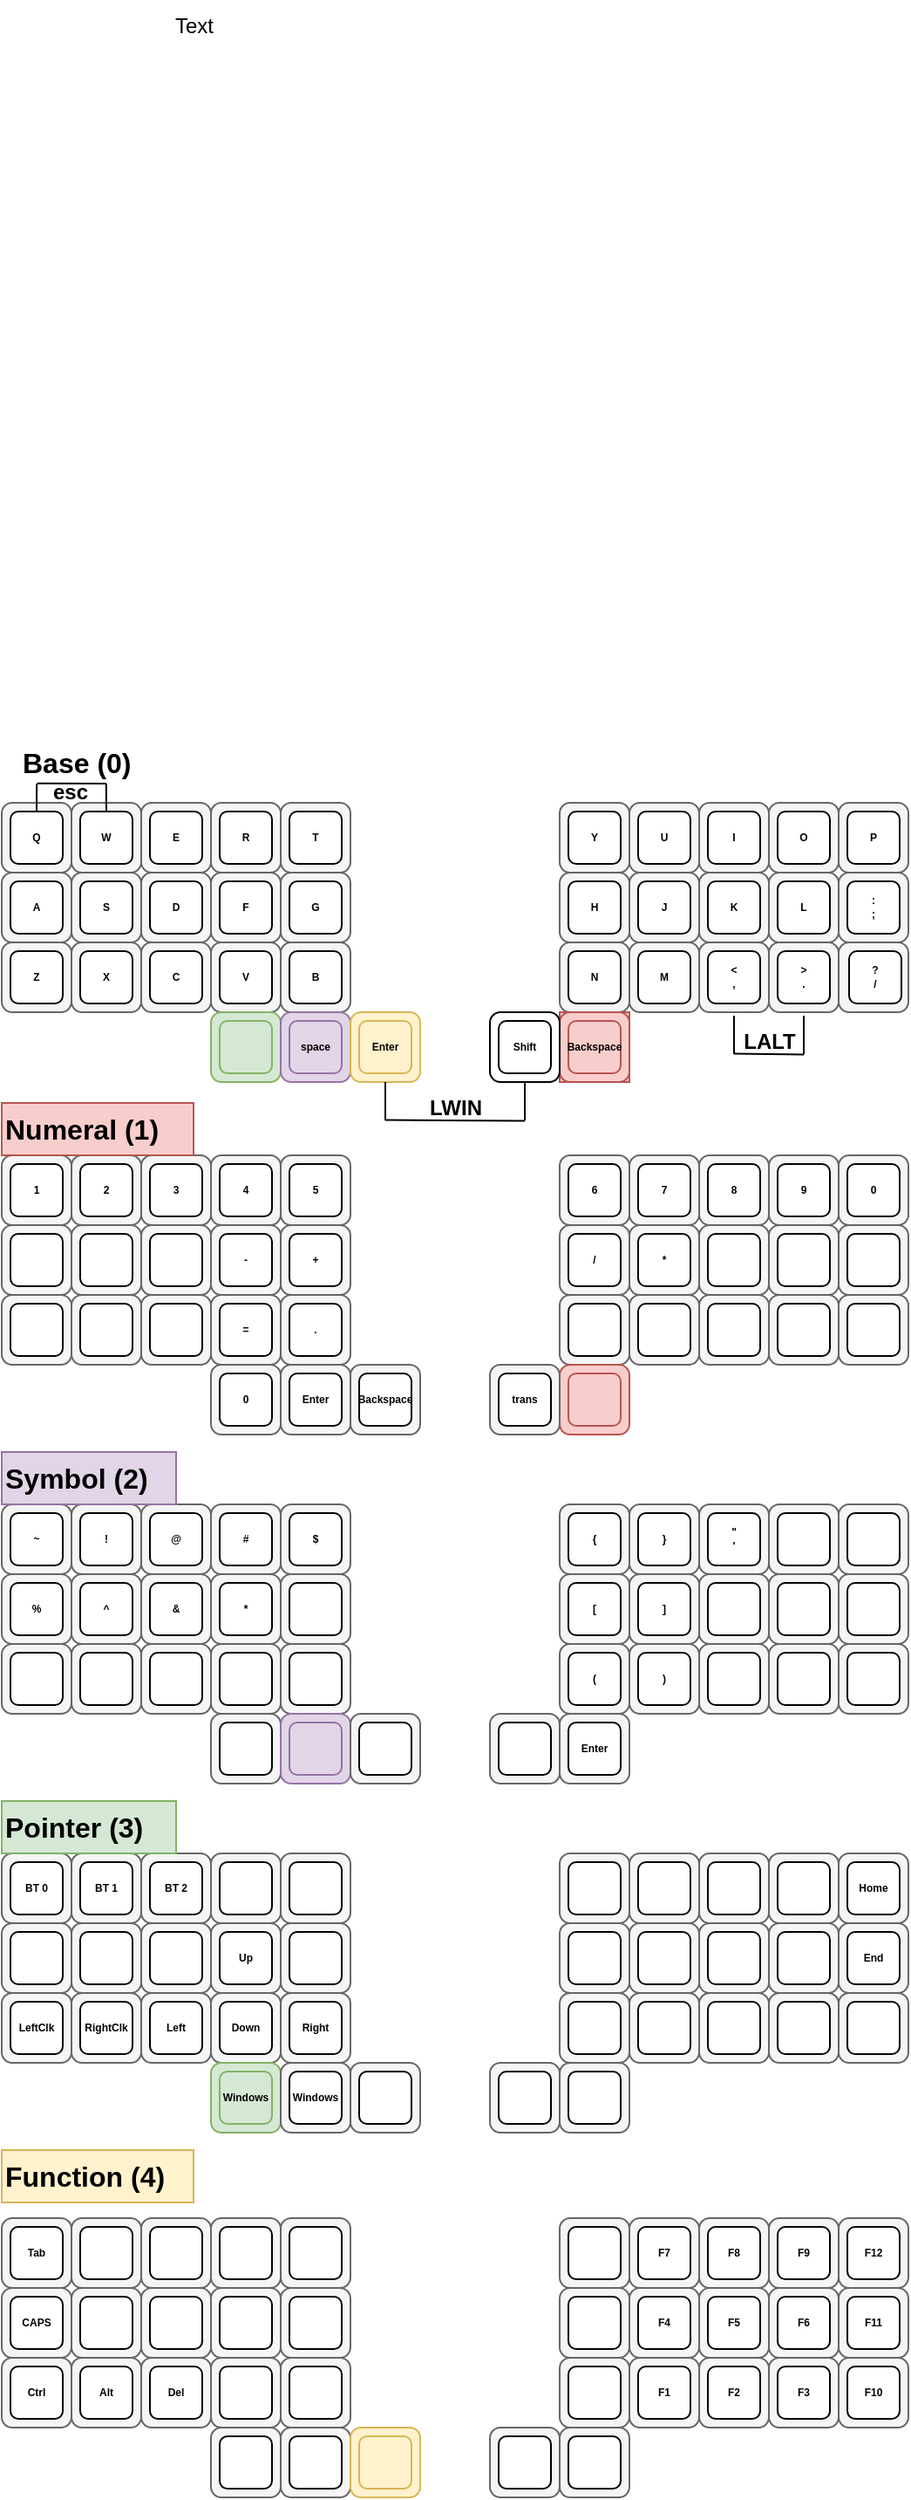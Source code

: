 <mxfile version="23.0.2" type="device">
  <diagram name="Page-1" id="nRCVy1tVzfPcufb46SMT">
    <mxGraphModel dx="530" dy="1543" grid="1" gridSize="10" guides="1" tooltips="1" connect="1" arrows="1" fold="1" page="1" pageScale="1" pageWidth="827" pageHeight="1169" math="0" shadow="0">
      <root>
        <mxCell id="0" />
        <mxCell id="1" parent="0" />
        <mxCell id="NboHHmUT9w5Wk8Y239MS-114" value="" style="group" parent="1" vertex="1" connectable="0">
          <mxGeometry x="200" y="400" width="520" height="160" as="geometry" />
        </mxCell>
        <mxCell id="NboHHmUT9w5Wk8Y239MS-8" value="" style="group" parent="NboHHmUT9w5Wk8Y239MS-114" vertex="1" connectable="0">
          <mxGeometry width="40" height="40" as="geometry" />
        </mxCell>
        <mxCell id="NboHHmUT9w5Wk8Y239MS-6" value="" style="whiteSpace=wrap;html=1;aspect=fixed;rounded=1;shadow=0;fillColor=#f5f5f5;fontColor=#333333;strokeColor=#666666;" parent="NboHHmUT9w5Wk8Y239MS-8" vertex="1">
          <mxGeometry width="40" height="40" as="geometry" />
        </mxCell>
        <mxCell id="NboHHmUT9w5Wk8Y239MS-7" value="1" style="whiteSpace=wrap;html=1;aspect=fixed;rounded=1;shadow=0;fontSize=6;fontStyle=1" parent="NboHHmUT9w5Wk8Y239MS-8" vertex="1">
          <mxGeometry x="5" y="5" width="30" height="30" as="geometry" />
        </mxCell>
        <mxCell id="NboHHmUT9w5Wk8Y239MS-9" value="" style="group" parent="NboHHmUT9w5Wk8Y239MS-114" vertex="1" connectable="0">
          <mxGeometry x="40" width="40" height="40" as="geometry" />
        </mxCell>
        <mxCell id="NboHHmUT9w5Wk8Y239MS-10" value="" style="whiteSpace=wrap;html=1;aspect=fixed;rounded=1;shadow=0;fillColor=#f5f5f5;fontColor=#333333;strokeColor=#666666;" parent="NboHHmUT9w5Wk8Y239MS-9" vertex="1">
          <mxGeometry width="40" height="40" as="geometry" />
        </mxCell>
        <mxCell id="NboHHmUT9w5Wk8Y239MS-11" value="2" style="whiteSpace=wrap;html=1;aspect=fixed;rounded=1;shadow=0;fontSize=6;fontStyle=1" parent="NboHHmUT9w5Wk8Y239MS-9" vertex="1">
          <mxGeometry x="5" y="5" width="30" height="30" as="geometry" />
        </mxCell>
        <mxCell id="NboHHmUT9w5Wk8Y239MS-12" value="" style="group" parent="NboHHmUT9w5Wk8Y239MS-114" vertex="1" connectable="0">
          <mxGeometry x="80" width="40" height="40" as="geometry" />
        </mxCell>
        <mxCell id="NboHHmUT9w5Wk8Y239MS-13" value="" style="whiteSpace=wrap;html=1;aspect=fixed;rounded=1;shadow=0;fillColor=#f5f5f5;fontColor=#333333;strokeColor=#666666;" parent="NboHHmUT9w5Wk8Y239MS-12" vertex="1">
          <mxGeometry width="40" height="40" as="geometry" />
        </mxCell>
        <mxCell id="NboHHmUT9w5Wk8Y239MS-14" value="3" style="whiteSpace=wrap;html=1;aspect=fixed;rounded=1;shadow=0;fontSize=6;fontStyle=1" parent="NboHHmUT9w5Wk8Y239MS-12" vertex="1">
          <mxGeometry x="5" y="5" width="30" height="30" as="geometry" />
        </mxCell>
        <mxCell id="NboHHmUT9w5Wk8Y239MS-15" value="" style="group" parent="NboHHmUT9w5Wk8Y239MS-114" vertex="1" connectable="0">
          <mxGeometry x="120" width="40" height="40" as="geometry" />
        </mxCell>
        <mxCell id="NboHHmUT9w5Wk8Y239MS-16" value="" style="whiteSpace=wrap;html=1;aspect=fixed;rounded=1;shadow=0;fillColor=#f5f5f5;fontColor=#333333;strokeColor=#666666;" parent="NboHHmUT9w5Wk8Y239MS-15" vertex="1">
          <mxGeometry width="40" height="40" as="geometry" />
        </mxCell>
        <mxCell id="NboHHmUT9w5Wk8Y239MS-17" value="4" style="whiteSpace=wrap;html=1;aspect=fixed;rounded=1;shadow=0;fontSize=6;fontStyle=1" parent="NboHHmUT9w5Wk8Y239MS-15" vertex="1">
          <mxGeometry x="5" y="5" width="30" height="30" as="geometry" />
        </mxCell>
        <mxCell id="NboHHmUT9w5Wk8Y239MS-18" value="" style="group" parent="NboHHmUT9w5Wk8Y239MS-114" vertex="1" connectable="0">
          <mxGeometry x="160" width="40" height="40" as="geometry" />
        </mxCell>
        <mxCell id="NboHHmUT9w5Wk8Y239MS-19" value="" style="whiteSpace=wrap;html=1;aspect=fixed;rounded=1;shadow=0;fillColor=#f5f5f5;fontColor=#333333;strokeColor=#666666;" parent="NboHHmUT9w5Wk8Y239MS-18" vertex="1">
          <mxGeometry width="40" height="40" as="geometry" />
        </mxCell>
        <mxCell id="NboHHmUT9w5Wk8Y239MS-20" value="5" style="whiteSpace=wrap;html=1;aspect=fixed;rounded=1;shadow=0;fontSize=6;fontStyle=1" parent="NboHHmUT9w5Wk8Y239MS-18" vertex="1">
          <mxGeometry x="5" y="5" width="30" height="30" as="geometry" />
        </mxCell>
        <mxCell id="NboHHmUT9w5Wk8Y239MS-21" value="" style="group" parent="NboHHmUT9w5Wk8Y239MS-114" vertex="1" connectable="0">
          <mxGeometry x="40" y="40" width="40" height="40" as="geometry" />
        </mxCell>
        <mxCell id="NboHHmUT9w5Wk8Y239MS-22" value="" style="whiteSpace=wrap;html=1;aspect=fixed;rounded=1;shadow=0;fillColor=#f5f5f5;fontColor=#333333;strokeColor=#666666;" parent="NboHHmUT9w5Wk8Y239MS-21" vertex="1">
          <mxGeometry width="40" height="40" as="geometry" />
        </mxCell>
        <mxCell id="NboHHmUT9w5Wk8Y239MS-23" value="" style="whiteSpace=wrap;html=1;aspect=fixed;rounded=1;shadow=0;fontSize=6;fontStyle=1" parent="NboHHmUT9w5Wk8Y239MS-21" vertex="1">
          <mxGeometry x="5" y="5" width="30" height="30" as="geometry" />
        </mxCell>
        <mxCell id="NboHHmUT9w5Wk8Y239MS-24" value="" style="group" parent="NboHHmUT9w5Wk8Y239MS-114" vertex="1" connectable="0">
          <mxGeometry y="40" width="40" height="40" as="geometry" />
        </mxCell>
        <mxCell id="NboHHmUT9w5Wk8Y239MS-25" value="" style="whiteSpace=wrap;html=1;aspect=fixed;rounded=1;shadow=0;fillColor=#f5f5f5;fontColor=#333333;strokeColor=#666666;" parent="NboHHmUT9w5Wk8Y239MS-24" vertex="1">
          <mxGeometry width="40" height="40" as="geometry" />
        </mxCell>
        <mxCell id="NboHHmUT9w5Wk8Y239MS-26" value="" style="whiteSpace=wrap;html=1;aspect=fixed;rounded=1;shadow=0;fontSize=6;fontStyle=1" parent="NboHHmUT9w5Wk8Y239MS-24" vertex="1">
          <mxGeometry x="5" y="5" width="30" height="30" as="geometry" />
        </mxCell>
        <mxCell id="NboHHmUT9w5Wk8Y239MS-27" value="" style="group" parent="NboHHmUT9w5Wk8Y239MS-114" vertex="1" connectable="0">
          <mxGeometry x="120" y="40" width="40" height="40" as="geometry" />
        </mxCell>
        <mxCell id="NboHHmUT9w5Wk8Y239MS-28" value="" style="whiteSpace=wrap;html=1;aspect=fixed;rounded=1;shadow=0;fillColor=#f5f5f5;fontColor=#333333;strokeColor=#666666;" parent="NboHHmUT9w5Wk8Y239MS-27" vertex="1">
          <mxGeometry width="40" height="40" as="geometry" />
        </mxCell>
        <mxCell id="NboHHmUT9w5Wk8Y239MS-29" value="-" style="whiteSpace=wrap;html=1;aspect=fixed;rounded=1;shadow=0;fontSize=6;fontStyle=1" parent="NboHHmUT9w5Wk8Y239MS-27" vertex="1">
          <mxGeometry x="5" y="5" width="30" height="30" as="geometry" />
        </mxCell>
        <mxCell id="NboHHmUT9w5Wk8Y239MS-30" value="" style="group" parent="NboHHmUT9w5Wk8Y239MS-114" vertex="1" connectable="0">
          <mxGeometry x="160" y="40" width="40" height="40" as="geometry" />
        </mxCell>
        <mxCell id="NboHHmUT9w5Wk8Y239MS-31" value="" style="whiteSpace=wrap;html=1;aspect=fixed;rounded=1;shadow=0;fillColor=#f5f5f5;fontColor=#333333;strokeColor=#666666;" parent="NboHHmUT9w5Wk8Y239MS-30" vertex="1">
          <mxGeometry width="40" height="40" as="geometry" />
        </mxCell>
        <mxCell id="NboHHmUT9w5Wk8Y239MS-32" value="+" style="whiteSpace=wrap;html=1;aspect=fixed;rounded=1;shadow=0;fontSize=6;fontStyle=1" parent="NboHHmUT9w5Wk8Y239MS-30" vertex="1">
          <mxGeometry x="5" y="5" width="30" height="30" as="geometry" />
        </mxCell>
        <mxCell id="NboHHmUT9w5Wk8Y239MS-33" value="" style="group" parent="NboHHmUT9w5Wk8Y239MS-114" vertex="1" connectable="0">
          <mxGeometry x="80" y="40" width="40" height="40" as="geometry" />
        </mxCell>
        <mxCell id="NboHHmUT9w5Wk8Y239MS-34" value="" style="whiteSpace=wrap;html=1;aspect=fixed;rounded=1;shadow=0;fillColor=#f5f5f5;fontColor=#333333;strokeColor=#666666;" parent="NboHHmUT9w5Wk8Y239MS-33" vertex="1">
          <mxGeometry width="40" height="40" as="geometry" />
        </mxCell>
        <mxCell id="NboHHmUT9w5Wk8Y239MS-35" value="" style="whiteSpace=wrap;html=1;aspect=fixed;rounded=1;shadow=0;fontSize=6;fontStyle=1" parent="NboHHmUT9w5Wk8Y239MS-33" vertex="1">
          <mxGeometry x="5" y="5" width="30" height="30" as="geometry" />
        </mxCell>
        <mxCell id="NboHHmUT9w5Wk8Y239MS-36" value="" style="group" parent="NboHHmUT9w5Wk8Y239MS-114" vertex="1" connectable="0">
          <mxGeometry x="80" y="80" width="80" height="40" as="geometry" />
        </mxCell>
        <mxCell id="NboHHmUT9w5Wk8Y239MS-37" value="" style="whiteSpace=wrap;html=1;aspect=fixed;rounded=1;shadow=0;fillColor=#f5f5f5;fontColor=#333333;strokeColor=#666666;" parent="NboHHmUT9w5Wk8Y239MS-36" vertex="1">
          <mxGeometry width="40" height="40" as="geometry" />
        </mxCell>
        <mxCell id="NboHHmUT9w5Wk8Y239MS-38" value="" style="whiteSpace=wrap;html=1;aspect=fixed;rounded=1;shadow=0;fontSize=6;fontStyle=1" parent="NboHHmUT9w5Wk8Y239MS-36" vertex="1">
          <mxGeometry x="5" y="5" width="30" height="30" as="geometry" />
        </mxCell>
        <mxCell id="NboHHmUT9w5Wk8Y239MS-39" value="" style="group" parent="NboHHmUT9w5Wk8Y239MS-36" vertex="1" connectable="0">
          <mxGeometry x="40" width="40" height="40" as="geometry" />
        </mxCell>
        <mxCell id="NboHHmUT9w5Wk8Y239MS-40" value="" style="whiteSpace=wrap;html=1;aspect=fixed;rounded=1;shadow=0;fillColor=#f5f5f5;fontColor=#333333;strokeColor=#666666;" parent="NboHHmUT9w5Wk8Y239MS-39" vertex="1">
          <mxGeometry width="40" height="40" as="geometry" />
        </mxCell>
        <mxCell id="NboHHmUT9w5Wk8Y239MS-41" value="=" style="whiteSpace=wrap;html=1;aspect=fixed;rounded=1;shadow=0;fontSize=6;fontStyle=1" parent="NboHHmUT9w5Wk8Y239MS-39" vertex="1">
          <mxGeometry x="5" y="5" width="30" height="30" as="geometry" />
        </mxCell>
        <mxCell id="NboHHmUT9w5Wk8Y239MS-42" value="" style="group" parent="NboHHmUT9w5Wk8Y239MS-114" vertex="1" connectable="0">
          <mxGeometry x="160" y="80" width="40" height="40" as="geometry" />
        </mxCell>
        <mxCell id="NboHHmUT9w5Wk8Y239MS-43" value="" style="whiteSpace=wrap;html=1;aspect=fixed;rounded=1;shadow=0;fillColor=#f5f5f5;fontColor=#333333;strokeColor=#666666;" parent="NboHHmUT9w5Wk8Y239MS-42" vertex="1">
          <mxGeometry width="40" height="40" as="geometry" />
        </mxCell>
        <mxCell id="NboHHmUT9w5Wk8Y239MS-44" value="." style="whiteSpace=wrap;html=1;aspect=fixed;rounded=1;shadow=0;fontSize=6;fontStyle=1" parent="NboHHmUT9w5Wk8Y239MS-42" vertex="1">
          <mxGeometry x="5" y="5" width="30" height="30" as="geometry" />
        </mxCell>
        <mxCell id="NboHHmUT9w5Wk8Y239MS-45" value="" style="group" parent="NboHHmUT9w5Wk8Y239MS-114" vertex="1" connectable="0">
          <mxGeometry x="40" y="80" width="40" height="40" as="geometry" />
        </mxCell>
        <mxCell id="NboHHmUT9w5Wk8Y239MS-46" value="" style="whiteSpace=wrap;html=1;aspect=fixed;rounded=1;shadow=0;fillColor=#f5f5f5;fontColor=#333333;strokeColor=#666666;" parent="NboHHmUT9w5Wk8Y239MS-45" vertex="1">
          <mxGeometry width="40" height="40" as="geometry" />
        </mxCell>
        <mxCell id="NboHHmUT9w5Wk8Y239MS-47" value="" style="whiteSpace=wrap;html=1;aspect=fixed;rounded=1;shadow=0;fontSize=6;fontStyle=1" parent="NboHHmUT9w5Wk8Y239MS-45" vertex="1">
          <mxGeometry x="5" y="5" width="30" height="30" as="geometry" />
        </mxCell>
        <mxCell id="NboHHmUT9w5Wk8Y239MS-48" value="" style="group" parent="NboHHmUT9w5Wk8Y239MS-114" vertex="1" connectable="0">
          <mxGeometry y="80" width="40" height="40" as="geometry" />
        </mxCell>
        <mxCell id="NboHHmUT9w5Wk8Y239MS-49" value="" style="whiteSpace=wrap;html=1;aspect=fixed;rounded=1;shadow=0;fillColor=#f5f5f5;fontColor=#333333;strokeColor=#666666;" parent="NboHHmUT9w5Wk8Y239MS-48" vertex="1">
          <mxGeometry width="40" height="40" as="geometry" />
        </mxCell>
        <mxCell id="NboHHmUT9w5Wk8Y239MS-50" value="" style="whiteSpace=wrap;html=1;aspect=fixed;rounded=1;shadow=0;fontSize=6;fontStyle=1" parent="NboHHmUT9w5Wk8Y239MS-48" vertex="1">
          <mxGeometry x="5" y="5" width="30" height="30" as="geometry" />
        </mxCell>
        <mxCell id="NboHHmUT9w5Wk8Y239MS-51" value="" style="group" parent="NboHHmUT9w5Wk8Y239MS-114" vertex="1" connectable="0">
          <mxGeometry x="120" y="120" width="40" height="40" as="geometry" />
        </mxCell>
        <mxCell id="NboHHmUT9w5Wk8Y239MS-52" value="" style="whiteSpace=wrap;html=1;aspect=fixed;rounded=1;shadow=0;fillColor=#f5f5f5;fontColor=#333333;strokeColor=#666666;" parent="NboHHmUT9w5Wk8Y239MS-51" vertex="1">
          <mxGeometry width="40" height="40" as="geometry" />
        </mxCell>
        <mxCell id="NboHHmUT9w5Wk8Y239MS-53" value="0" style="whiteSpace=wrap;html=1;aspect=fixed;rounded=1;shadow=0;fontSize=6;fontStyle=1" parent="NboHHmUT9w5Wk8Y239MS-51" vertex="1">
          <mxGeometry x="5" y="5" width="30" height="30" as="geometry" />
        </mxCell>
        <mxCell id="NboHHmUT9w5Wk8Y239MS-54" value="" style="group" parent="NboHHmUT9w5Wk8Y239MS-114" vertex="1" connectable="0">
          <mxGeometry x="160" y="120" width="40" height="40" as="geometry" />
        </mxCell>
        <mxCell id="NboHHmUT9w5Wk8Y239MS-55" value="" style="whiteSpace=wrap;html=1;aspect=fixed;rounded=1;shadow=0;fillColor=#f5f5f5;fontColor=#333333;strokeColor=#666666;" parent="NboHHmUT9w5Wk8Y239MS-54" vertex="1">
          <mxGeometry width="40" height="40" as="geometry" />
        </mxCell>
        <mxCell id="NboHHmUT9w5Wk8Y239MS-56" value="Enter" style="whiteSpace=wrap;html=1;aspect=fixed;rounded=1;shadow=0;fontSize=6;fontStyle=1" parent="NboHHmUT9w5Wk8Y239MS-54" vertex="1">
          <mxGeometry x="5" y="5" width="30" height="30" as="geometry" />
        </mxCell>
        <mxCell id="NboHHmUT9w5Wk8Y239MS-57" value="" style="group" parent="NboHHmUT9w5Wk8Y239MS-114" vertex="1" connectable="0">
          <mxGeometry x="200" y="120" width="40" height="40" as="geometry" />
        </mxCell>
        <mxCell id="NboHHmUT9w5Wk8Y239MS-58" value="" style="whiteSpace=wrap;html=1;aspect=fixed;rounded=1;shadow=0;fillColor=#f5f5f5;fontColor=#333333;strokeColor=#666666;" parent="NboHHmUT9w5Wk8Y239MS-57" vertex="1">
          <mxGeometry width="40" height="40" as="geometry" />
        </mxCell>
        <mxCell id="NboHHmUT9w5Wk8Y239MS-59" value="Backspace" style="whiteSpace=wrap;html=1;aspect=fixed;rounded=1;shadow=0;fontSize=6;fontStyle=1" parent="NboHHmUT9w5Wk8Y239MS-57" vertex="1">
          <mxGeometry x="5" y="5" width="30" height="30" as="geometry" />
        </mxCell>
        <mxCell id="NboHHmUT9w5Wk8Y239MS-60" value="" style="group" parent="NboHHmUT9w5Wk8Y239MS-114" vertex="1" connectable="0">
          <mxGeometry x="320" width="40" height="40" as="geometry" />
        </mxCell>
        <mxCell id="NboHHmUT9w5Wk8Y239MS-61" value="" style="whiteSpace=wrap;html=1;aspect=fixed;rounded=1;shadow=0;fillColor=#f5f5f5;fontColor=#333333;strokeColor=#666666;" parent="NboHHmUT9w5Wk8Y239MS-60" vertex="1">
          <mxGeometry width="40" height="40" as="geometry" />
        </mxCell>
        <mxCell id="NboHHmUT9w5Wk8Y239MS-62" value="6" style="whiteSpace=wrap;html=1;aspect=fixed;rounded=1;shadow=0;fontSize=6;fontStyle=1" parent="NboHHmUT9w5Wk8Y239MS-60" vertex="1">
          <mxGeometry x="5" y="5" width="30" height="30" as="geometry" />
        </mxCell>
        <mxCell id="NboHHmUT9w5Wk8Y239MS-63" value="" style="group" parent="NboHHmUT9w5Wk8Y239MS-114" vertex="1" connectable="0">
          <mxGeometry x="360" width="40" height="40" as="geometry" />
        </mxCell>
        <mxCell id="NboHHmUT9w5Wk8Y239MS-64" value="" style="whiteSpace=wrap;html=1;aspect=fixed;rounded=1;shadow=0;fillColor=#f5f5f5;fontColor=#333333;strokeColor=#666666;" parent="NboHHmUT9w5Wk8Y239MS-63" vertex="1">
          <mxGeometry width="40" height="40" as="geometry" />
        </mxCell>
        <mxCell id="NboHHmUT9w5Wk8Y239MS-65" value="7" style="whiteSpace=wrap;html=1;aspect=fixed;rounded=1;shadow=0;fontSize=6;fontStyle=1" parent="NboHHmUT9w5Wk8Y239MS-63" vertex="1">
          <mxGeometry x="5" y="5" width="30" height="30" as="geometry" />
        </mxCell>
        <mxCell id="NboHHmUT9w5Wk8Y239MS-66" value="" style="group" parent="NboHHmUT9w5Wk8Y239MS-114" vertex="1" connectable="0">
          <mxGeometry x="400" width="40" height="40" as="geometry" />
        </mxCell>
        <mxCell id="NboHHmUT9w5Wk8Y239MS-67" value="" style="whiteSpace=wrap;html=1;aspect=fixed;rounded=1;shadow=0;fillColor=#f5f5f5;fontColor=#333333;strokeColor=#666666;" parent="NboHHmUT9w5Wk8Y239MS-66" vertex="1">
          <mxGeometry width="40" height="40" as="geometry" />
        </mxCell>
        <mxCell id="NboHHmUT9w5Wk8Y239MS-68" value="8" style="whiteSpace=wrap;html=1;aspect=fixed;rounded=1;shadow=0;fontSize=6;fontStyle=1" parent="NboHHmUT9w5Wk8Y239MS-66" vertex="1">
          <mxGeometry x="5" y="5" width="30" height="30" as="geometry" />
        </mxCell>
        <mxCell id="NboHHmUT9w5Wk8Y239MS-69" value="" style="group" parent="NboHHmUT9w5Wk8Y239MS-114" vertex="1" connectable="0">
          <mxGeometry x="440" width="40" height="40" as="geometry" />
        </mxCell>
        <mxCell id="NboHHmUT9w5Wk8Y239MS-70" value="" style="whiteSpace=wrap;html=1;aspect=fixed;rounded=1;shadow=0;fillColor=#f5f5f5;fontColor=#333333;strokeColor=#666666;" parent="NboHHmUT9w5Wk8Y239MS-69" vertex="1">
          <mxGeometry width="40" height="40" as="geometry" />
        </mxCell>
        <mxCell id="NboHHmUT9w5Wk8Y239MS-71" value="9" style="whiteSpace=wrap;html=1;aspect=fixed;rounded=1;shadow=0;fontSize=6;fontStyle=1" parent="NboHHmUT9w5Wk8Y239MS-69" vertex="1">
          <mxGeometry x="5" y="5" width="30" height="30" as="geometry" />
        </mxCell>
        <mxCell id="NboHHmUT9w5Wk8Y239MS-72" value="" style="group" parent="NboHHmUT9w5Wk8Y239MS-114" vertex="1" connectable="0">
          <mxGeometry x="480" width="40" height="40" as="geometry" />
        </mxCell>
        <mxCell id="NboHHmUT9w5Wk8Y239MS-73" value="" style="whiteSpace=wrap;html=1;aspect=fixed;rounded=1;shadow=0;fillColor=#f5f5f5;fontColor=#333333;strokeColor=#666666;" parent="NboHHmUT9w5Wk8Y239MS-72" vertex="1">
          <mxGeometry width="40" height="40" as="geometry" />
        </mxCell>
        <mxCell id="NboHHmUT9w5Wk8Y239MS-74" value="0" style="whiteSpace=wrap;html=1;aspect=fixed;rounded=1;shadow=0;fontSize=6;fontStyle=1" parent="NboHHmUT9w5Wk8Y239MS-72" vertex="1">
          <mxGeometry x="5" y="5" width="30" height="30" as="geometry" />
        </mxCell>
        <mxCell id="NboHHmUT9w5Wk8Y239MS-75" value="" style="group" parent="NboHHmUT9w5Wk8Y239MS-114" vertex="1" connectable="0">
          <mxGeometry x="360" y="40" width="40" height="40" as="geometry" />
        </mxCell>
        <mxCell id="NboHHmUT9w5Wk8Y239MS-76" value="" style="whiteSpace=wrap;html=1;aspect=fixed;rounded=1;shadow=0;fillColor=#f5f5f5;fontColor=#333333;strokeColor=#666666;" parent="NboHHmUT9w5Wk8Y239MS-75" vertex="1">
          <mxGeometry width="40" height="40" as="geometry" />
        </mxCell>
        <mxCell id="NboHHmUT9w5Wk8Y239MS-77" value="*" style="whiteSpace=wrap;html=1;aspect=fixed;rounded=1;shadow=0;fontSize=6;fontStyle=1" parent="NboHHmUT9w5Wk8Y239MS-75" vertex="1">
          <mxGeometry x="5" y="5" width="30" height="30" as="geometry" />
        </mxCell>
        <mxCell id="NboHHmUT9w5Wk8Y239MS-78" value="" style="group" parent="NboHHmUT9w5Wk8Y239MS-114" vertex="1" connectable="0">
          <mxGeometry x="320" y="40" width="40" height="40" as="geometry" />
        </mxCell>
        <mxCell id="NboHHmUT9w5Wk8Y239MS-79" value="" style="whiteSpace=wrap;html=1;aspect=fixed;rounded=1;shadow=0;fillColor=#f5f5f5;fontColor=#333333;strokeColor=#666666;" parent="NboHHmUT9w5Wk8Y239MS-78" vertex="1">
          <mxGeometry width="40" height="40" as="geometry" />
        </mxCell>
        <mxCell id="NboHHmUT9w5Wk8Y239MS-80" value="/" style="whiteSpace=wrap;html=1;aspect=fixed;rounded=1;shadow=0;fontSize=6;fontStyle=1" parent="NboHHmUT9w5Wk8Y239MS-78" vertex="1">
          <mxGeometry x="5" y="5" width="30" height="30" as="geometry" />
        </mxCell>
        <mxCell id="NboHHmUT9w5Wk8Y239MS-81" value="" style="group" parent="NboHHmUT9w5Wk8Y239MS-114" vertex="1" connectable="0">
          <mxGeometry x="440" y="40" width="40" height="40" as="geometry" />
        </mxCell>
        <mxCell id="NboHHmUT9w5Wk8Y239MS-82" value="" style="whiteSpace=wrap;html=1;aspect=fixed;rounded=1;shadow=0;fillColor=#f5f5f5;fontColor=#333333;strokeColor=#666666;" parent="NboHHmUT9w5Wk8Y239MS-81" vertex="1">
          <mxGeometry width="40" height="40" as="geometry" />
        </mxCell>
        <mxCell id="NboHHmUT9w5Wk8Y239MS-83" value="" style="whiteSpace=wrap;html=1;aspect=fixed;rounded=1;shadow=0;fontSize=6;fontStyle=1" parent="NboHHmUT9w5Wk8Y239MS-81" vertex="1">
          <mxGeometry x="5" y="5" width="30" height="30" as="geometry" />
        </mxCell>
        <mxCell id="NboHHmUT9w5Wk8Y239MS-84" value="" style="group" parent="NboHHmUT9w5Wk8Y239MS-114" vertex="1" connectable="0">
          <mxGeometry x="480" y="40" width="40" height="40" as="geometry" />
        </mxCell>
        <mxCell id="NboHHmUT9w5Wk8Y239MS-85" value="" style="whiteSpace=wrap;html=1;aspect=fixed;rounded=1;shadow=0;fillColor=#f5f5f5;fontColor=#333333;strokeColor=#666666;" parent="NboHHmUT9w5Wk8Y239MS-84" vertex="1">
          <mxGeometry width="40" height="40" as="geometry" />
        </mxCell>
        <mxCell id="NboHHmUT9w5Wk8Y239MS-86" value="" style="whiteSpace=wrap;html=1;aspect=fixed;rounded=1;shadow=0;fontSize=6;fontStyle=1" parent="NboHHmUT9w5Wk8Y239MS-84" vertex="1">
          <mxGeometry x="5" y="5" width="30" height="30" as="geometry" />
        </mxCell>
        <mxCell id="NboHHmUT9w5Wk8Y239MS-87" value="" style="group" parent="NboHHmUT9w5Wk8Y239MS-114" vertex="1" connectable="0">
          <mxGeometry x="400" y="40" width="40" height="40" as="geometry" />
        </mxCell>
        <mxCell id="NboHHmUT9w5Wk8Y239MS-88" value="" style="whiteSpace=wrap;html=1;aspect=fixed;rounded=1;shadow=0;fillColor=#f5f5f5;fontColor=#333333;strokeColor=#666666;" parent="NboHHmUT9w5Wk8Y239MS-87" vertex="1">
          <mxGeometry width="40" height="40" as="geometry" />
        </mxCell>
        <mxCell id="NboHHmUT9w5Wk8Y239MS-89" value="" style="whiteSpace=wrap;html=1;aspect=fixed;rounded=1;shadow=0;fontSize=6;fontStyle=1" parent="NboHHmUT9w5Wk8Y239MS-87" vertex="1">
          <mxGeometry x="5" y="5" width="30" height="30" as="geometry" />
        </mxCell>
        <mxCell id="NboHHmUT9w5Wk8Y239MS-90" value="" style="group" parent="NboHHmUT9w5Wk8Y239MS-114" vertex="1" connectable="0">
          <mxGeometry x="400" y="80" width="80" height="40" as="geometry" />
        </mxCell>
        <mxCell id="NboHHmUT9w5Wk8Y239MS-91" value="" style="whiteSpace=wrap;html=1;aspect=fixed;rounded=1;shadow=0;fillColor=#f5f5f5;fontColor=#333333;strokeColor=#666666;" parent="NboHHmUT9w5Wk8Y239MS-90" vertex="1">
          <mxGeometry width="40" height="40" as="geometry" />
        </mxCell>
        <mxCell id="NboHHmUT9w5Wk8Y239MS-92" value="" style="whiteSpace=wrap;html=1;aspect=fixed;rounded=1;shadow=0;fontSize=6;fontStyle=1" parent="NboHHmUT9w5Wk8Y239MS-90" vertex="1">
          <mxGeometry x="5" y="5" width="30" height="30" as="geometry" />
        </mxCell>
        <mxCell id="NboHHmUT9w5Wk8Y239MS-93" value="" style="group" parent="NboHHmUT9w5Wk8Y239MS-90" vertex="1" connectable="0">
          <mxGeometry x="40" width="40" height="40" as="geometry" />
        </mxCell>
        <mxCell id="NboHHmUT9w5Wk8Y239MS-94" value="" style="whiteSpace=wrap;html=1;aspect=fixed;rounded=1;shadow=0;fillColor=#f5f5f5;fontColor=#333333;strokeColor=#666666;" parent="NboHHmUT9w5Wk8Y239MS-93" vertex="1">
          <mxGeometry width="40" height="40" as="geometry" />
        </mxCell>
        <mxCell id="NboHHmUT9w5Wk8Y239MS-95" value="" style="whiteSpace=wrap;html=1;aspect=fixed;rounded=1;shadow=0;fontSize=6;fontStyle=1" parent="NboHHmUT9w5Wk8Y239MS-93" vertex="1">
          <mxGeometry x="5" y="5" width="30" height="30" as="geometry" />
        </mxCell>
        <mxCell id="NboHHmUT9w5Wk8Y239MS-96" value="" style="group" parent="NboHHmUT9w5Wk8Y239MS-114" vertex="1" connectable="0">
          <mxGeometry x="480" y="80" width="40" height="40" as="geometry" />
        </mxCell>
        <mxCell id="NboHHmUT9w5Wk8Y239MS-97" value="" style="whiteSpace=wrap;html=1;aspect=fixed;rounded=1;shadow=0;fillColor=#f5f5f5;fontColor=#333333;strokeColor=#666666;" parent="NboHHmUT9w5Wk8Y239MS-96" vertex="1">
          <mxGeometry width="40" height="40" as="geometry" />
        </mxCell>
        <mxCell id="NboHHmUT9w5Wk8Y239MS-98" value="" style="whiteSpace=wrap;html=1;aspect=fixed;rounded=1;shadow=0;fontSize=6;fontStyle=1" parent="NboHHmUT9w5Wk8Y239MS-96" vertex="1">
          <mxGeometry x="5" y="5" width="30" height="30" as="geometry" />
        </mxCell>
        <mxCell id="NboHHmUT9w5Wk8Y239MS-99" value="" style="group" parent="NboHHmUT9w5Wk8Y239MS-114" vertex="1" connectable="0">
          <mxGeometry x="360" y="80" width="40" height="40" as="geometry" />
        </mxCell>
        <mxCell id="NboHHmUT9w5Wk8Y239MS-100" value="" style="whiteSpace=wrap;html=1;aspect=fixed;rounded=1;shadow=0;fillColor=#f5f5f5;fontColor=#333333;strokeColor=#666666;" parent="NboHHmUT9w5Wk8Y239MS-99" vertex="1">
          <mxGeometry width="40" height="40" as="geometry" />
        </mxCell>
        <mxCell id="NboHHmUT9w5Wk8Y239MS-101" value="" style="whiteSpace=wrap;html=1;aspect=fixed;rounded=1;shadow=0;fontSize=6;fontStyle=1" parent="NboHHmUT9w5Wk8Y239MS-99" vertex="1">
          <mxGeometry x="5" y="5" width="30" height="30" as="geometry" />
        </mxCell>
        <mxCell id="NboHHmUT9w5Wk8Y239MS-102" value="" style="group" parent="NboHHmUT9w5Wk8Y239MS-114" vertex="1" connectable="0">
          <mxGeometry x="320" y="80" width="40" height="40" as="geometry" />
        </mxCell>
        <mxCell id="NboHHmUT9w5Wk8Y239MS-103" value="" style="whiteSpace=wrap;html=1;aspect=fixed;rounded=1;shadow=0;fillColor=#f5f5f5;fontColor=#333333;strokeColor=#666666;" parent="NboHHmUT9w5Wk8Y239MS-102" vertex="1">
          <mxGeometry width="40" height="40" as="geometry" />
        </mxCell>
        <mxCell id="NboHHmUT9w5Wk8Y239MS-104" value="" style="whiteSpace=wrap;html=1;aspect=fixed;rounded=1;shadow=0;fontSize=6;fontStyle=1" parent="NboHHmUT9w5Wk8Y239MS-102" vertex="1">
          <mxGeometry x="5" y="5" width="30" height="30" as="geometry" />
        </mxCell>
        <mxCell id="NboHHmUT9w5Wk8Y239MS-105" value="" style="group" parent="NboHHmUT9w5Wk8Y239MS-114" vertex="1" connectable="0">
          <mxGeometry x="320" y="120" width="40" height="40" as="geometry" />
        </mxCell>
        <mxCell id="NboHHmUT9w5Wk8Y239MS-106" value="" style="whiteSpace=wrap;html=1;aspect=fixed;rounded=1;shadow=0;fillColor=#f8cecc;strokeColor=#b85450;" parent="NboHHmUT9w5Wk8Y239MS-105" vertex="1">
          <mxGeometry width="40" height="40" as="geometry" />
        </mxCell>
        <mxCell id="NboHHmUT9w5Wk8Y239MS-107" value="" style="whiteSpace=wrap;html=1;aspect=fixed;rounded=1;shadow=0;fontSize=6;fontStyle=1;fillColor=#f8cecc;strokeColor=#b85450;" parent="NboHHmUT9w5Wk8Y239MS-105" vertex="1">
          <mxGeometry x="5" y="5" width="30" height="30" as="geometry" />
        </mxCell>
        <mxCell id="NboHHmUT9w5Wk8Y239MS-111" value="" style="group" parent="NboHHmUT9w5Wk8Y239MS-114" vertex="1" connectable="0">
          <mxGeometry x="280" y="120" width="40" height="40" as="geometry" />
        </mxCell>
        <mxCell id="NboHHmUT9w5Wk8Y239MS-112" value="" style="whiteSpace=wrap;html=1;aspect=fixed;rounded=1;shadow=0;fillColor=#f5f5f5;fontColor=#333333;strokeColor=#666666;" parent="NboHHmUT9w5Wk8Y239MS-111" vertex="1">
          <mxGeometry width="40" height="40" as="geometry" />
        </mxCell>
        <mxCell id="NboHHmUT9w5Wk8Y239MS-113" value="trans" style="whiteSpace=wrap;html=1;aspect=fixed;rounded=1;shadow=0;fontSize=6;fontStyle=1" parent="NboHHmUT9w5Wk8Y239MS-111" vertex="1">
          <mxGeometry x="5" y="5" width="30" height="30" as="geometry" />
        </mxCell>
        <mxCell id="NboHHmUT9w5Wk8Y239MS-115" value="" style="group" parent="1" vertex="1" connectable="0">
          <mxGeometry x="200" y="600" width="520" height="160" as="geometry" />
        </mxCell>
        <mxCell id="NboHHmUT9w5Wk8Y239MS-116" value="" style="group" parent="NboHHmUT9w5Wk8Y239MS-115" vertex="1" connectable="0">
          <mxGeometry width="40" height="40" as="geometry" />
        </mxCell>
        <mxCell id="NboHHmUT9w5Wk8Y239MS-117" value="" style="whiteSpace=wrap;html=1;aspect=fixed;rounded=1;shadow=0;fillColor=#f5f5f5;fontColor=#333333;strokeColor=#666666;" parent="NboHHmUT9w5Wk8Y239MS-116" vertex="1">
          <mxGeometry width="40" height="40" as="geometry" />
        </mxCell>
        <mxCell id="NboHHmUT9w5Wk8Y239MS-118" value="~" style="whiteSpace=wrap;html=1;aspect=fixed;rounded=1;shadow=0;fontSize=6;fontStyle=1" parent="NboHHmUT9w5Wk8Y239MS-116" vertex="1">
          <mxGeometry x="5" y="5" width="30" height="30" as="geometry" />
        </mxCell>
        <mxCell id="NboHHmUT9w5Wk8Y239MS-119" value="" style="group" parent="NboHHmUT9w5Wk8Y239MS-115" vertex="1" connectable="0">
          <mxGeometry x="40" width="40" height="40" as="geometry" />
        </mxCell>
        <mxCell id="NboHHmUT9w5Wk8Y239MS-120" value="" style="whiteSpace=wrap;html=1;aspect=fixed;rounded=1;shadow=0;fillColor=#f5f5f5;fontColor=#333333;strokeColor=#666666;" parent="NboHHmUT9w5Wk8Y239MS-119" vertex="1">
          <mxGeometry width="40" height="40" as="geometry" />
        </mxCell>
        <mxCell id="NboHHmUT9w5Wk8Y239MS-121" value="!" style="whiteSpace=wrap;html=1;aspect=fixed;rounded=1;shadow=0;fontSize=6;fontStyle=1" parent="NboHHmUT9w5Wk8Y239MS-119" vertex="1">
          <mxGeometry x="5" y="5" width="30" height="30" as="geometry" />
        </mxCell>
        <mxCell id="NboHHmUT9w5Wk8Y239MS-122" value="" style="group" parent="NboHHmUT9w5Wk8Y239MS-115" vertex="1" connectable="0">
          <mxGeometry x="80" width="40" height="40" as="geometry" />
        </mxCell>
        <mxCell id="NboHHmUT9w5Wk8Y239MS-123" value="" style="whiteSpace=wrap;html=1;aspect=fixed;rounded=1;shadow=0;fillColor=#f5f5f5;fontColor=#333333;strokeColor=#666666;" parent="NboHHmUT9w5Wk8Y239MS-122" vertex="1">
          <mxGeometry width="40" height="40" as="geometry" />
        </mxCell>
        <mxCell id="NboHHmUT9w5Wk8Y239MS-124" value="@" style="whiteSpace=wrap;html=1;aspect=fixed;rounded=1;shadow=0;fontSize=6;fontStyle=1" parent="NboHHmUT9w5Wk8Y239MS-122" vertex="1">
          <mxGeometry x="5" y="5" width="30" height="30" as="geometry" />
        </mxCell>
        <mxCell id="NboHHmUT9w5Wk8Y239MS-125" value="" style="group" parent="NboHHmUT9w5Wk8Y239MS-115" vertex="1" connectable="0">
          <mxGeometry x="120" width="40" height="40" as="geometry" />
        </mxCell>
        <mxCell id="NboHHmUT9w5Wk8Y239MS-126" value="" style="whiteSpace=wrap;html=1;aspect=fixed;rounded=1;shadow=0;fillColor=#f5f5f5;fontColor=#333333;strokeColor=#666666;" parent="NboHHmUT9w5Wk8Y239MS-125" vertex="1">
          <mxGeometry width="40" height="40" as="geometry" />
        </mxCell>
        <mxCell id="NboHHmUT9w5Wk8Y239MS-127" value="#" style="whiteSpace=wrap;html=1;aspect=fixed;rounded=1;shadow=0;fontSize=6;fontStyle=1" parent="NboHHmUT9w5Wk8Y239MS-125" vertex="1">
          <mxGeometry x="5" y="5" width="30" height="30" as="geometry" />
        </mxCell>
        <mxCell id="NboHHmUT9w5Wk8Y239MS-128" value="" style="group" parent="NboHHmUT9w5Wk8Y239MS-115" vertex="1" connectable="0">
          <mxGeometry x="160" width="40" height="40" as="geometry" />
        </mxCell>
        <mxCell id="NboHHmUT9w5Wk8Y239MS-129" value="" style="whiteSpace=wrap;html=1;aspect=fixed;rounded=1;shadow=0;fillColor=#f5f5f5;fontColor=#333333;strokeColor=#666666;" parent="NboHHmUT9w5Wk8Y239MS-128" vertex="1">
          <mxGeometry width="40" height="40" as="geometry" />
        </mxCell>
        <mxCell id="NboHHmUT9w5Wk8Y239MS-130" value="$" style="whiteSpace=wrap;html=1;aspect=fixed;rounded=1;shadow=0;fontSize=6;fontStyle=1" parent="NboHHmUT9w5Wk8Y239MS-128" vertex="1">
          <mxGeometry x="5" y="5" width="30" height="30" as="geometry" />
        </mxCell>
        <mxCell id="NboHHmUT9w5Wk8Y239MS-131" value="" style="group" parent="NboHHmUT9w5Wk8Y239MS-115" vertex="1" connectable="0">
          <mxGeometry x="40" y="40" width="40" height="40" as="geometry" />
        </mxCell>
        <mxCell id="NboHHmUT9w5Wk8Y239MS-132" value="" style="whiteSpace=wrap;html=1;aspect=fixed;rounded=1;shadow=0;fillColor=#f5f5f5;fontColor=#333333;strokeColor=#666666;" parent="NboHHmUT9w5Wk8Y239MS-131" vertex="1">
          <mxGeometry width="40" height="40" as="geometry" />
        </mxCell>
        <mxCell id="NboHHmUT9w5Wk8Y239MS-133" value="^" style="whiteSpace=wrap;html=1;aspect=fixed;rounded=1;shadow=0;fontSize=6;fontStyle=1" parent="NboHHmUT9w5Wk8Y239MS-131" vertex="1">
          <mxGeometry x="5" y="5" width="30" height="30" as="geometry" />
        </mxCell>
        <mxCell id="NboHHmUT9w5Wk8Y239MS-134" value="" style="group" parent="NboHHmUT9w5Wk8Y239MS-115" vertex="1" connectable="0">
          <mxGeometry y="40" width="40" height="40" as="geometry" />
        </mxCell>
        <mxCell id="NboHHmUT9w5Wk8Y239MS-135" value="" style="whiteSpace=wrap;html=1;aspect=fixed;rounded=1;shadow=0;fillColor=#f5f5f5;fontColor=#333333;strokeColor=#666666;" parent="NboHHmUT9w5Wk8Y239MS-134" vertex="1">
          <mxGeometry width="40" height="40" as="geometry" />
        </mxCell>
        <mxCell id="NboHHmUT9w5Wk8Y239MS-136" value="%" style="whiteSpace=wrap;html=1;aspect=fixed;rounded=1;shadow=0;fontSize=6;fontStyle=1" parent="NboHHmUT9w5Wk8Y239MS-134" vertex="1">
          <mxGeometry x="5" y="5" width="30" height="30" as="geometry" />
        </mxCell>
        <mxCell id="NboHHmUT9w5Wk8Y239MS-137" value="" style="group" parent="NboHHmUT9w5Wk8Y239MS-115" vertex="1" connectable="0">
          <mxGeometry x="120" y="40" width="40" height="40" as="geometry" />
        </mxCell>
        <mxCell id="NboHHmUT9w5Wk8Y239MS-138" value="" style="whiteSpace=wrap;html=1;aspect=fixed;rounded=1;shadow=0;fillColor=#f5f5f5;fontColor=#333333;strokeColor=#666666;" parent="NboHHmUT9w5Wk8Y239MS-137" vertex="1">
          <mxGeometry width="40" height="40" as="geometry" />
        </mxCell>
        <mxCell id="NboHHmUT9w5Wk8Y239MS-139" value="*" style="whiteSpace=wrap;html=1;aspect=fixed;rounded=1;shadow=0;fontSize=6;fontStyle=1" parent="NboHHmUT9w5Wk8Y239MS-137" vertex="1">
          <mxGeometry x="5" y="5" width="30" height="30" as="geometry" />
        </mxCell>
        <mxCell id="NboHHmUT9w5Wk8Y239MS-140" value="" style="group" parent="NboHHmUT9w5Wk8Y239MS-115" vertex="1" connectable="0">
          <mxGeometry x="160" y="40" width="40" height="40" as="geometry" />
        </mxCell>
        <mxCell id="NboHHmUT9w5Wk8Y239MS-141" value="" style="whiteSpace=wrap;html=1;aspect=fixed;rounded=1;shadow=0;fillColor=#f5f5f5;fontColor=#333333;strokeColor=#666666;" parent="NboHHmUT9w5Wk8Y239MS-140" vertex="1">
          <mxGeometry width="40" height="40" as="geometry" />
        </mxCell>
        <mxCell id="NboHHmUT9w5Wk8Y239MS-142" value="" style="whiteSpace=wrap;html=1;aspect=fixed;rounded=1;shadow=0;fontSize=6;fontStyle=1" parent="NboHHmUT9w5Wk8Y239MS-140" vertex="1">
          <mxGeometry x="5" y="5" width="30" height="30" as="geometry" />
        </mxCell>
        <mxCell id="NboHHmUT9w5Wk8Y239MS-143" value="" style="group" parent="NboHHmUT9w5Wk8Y239MS-115" vertex="1" connectable="0">
          <mxGeometry x="80" y="40" width="40" height="40" as="geometry" />
        </mxCell>
        <mxCell id="NboHHmUT9w5Wk8Y239MS-144" value="" style="whiteSpace=wrap;html=1;aspect=fixed;rounded=1;shadow=0;fillColor=#f5f5f5;fontColor=#333333;strokeColor=#666666;" parent="NboHHmUT9w5Wk8Y239MS-143" vertex="1">
          <mxGeometry width="40" height="40" as="geometry" />
        </mxCell>
        <mxCell id="NboHHmUT9w5Wk8Y239MS-145" value="&amp;amp;" style="whiteSpace=wrap;html=1;aspect=fixed;rounded=1;shadow=0;fontSize=6;fontStyle=1" parent="NboHHmUT9w5Wk8Y239MS-143" vertex="1">
          <mxGeometry x="5" y="5" width="30" height="30" as="geometry" />
        </mxCell>
        <mxCell id="NboHHmUT9w5Wk8Y239MS-146" value="" style="group" parent="NboHHmUT9w5Wk8Y239MS-115" vertex="1" connectable="0">
          <mxGeometry x="80" y="80" width="80" height="40" as="geometry" />
        </mxCell>
        <mxCell id="NboHHmUT9w5Wk8Y239MS-147" value="" style="whiteSpace=wrap;html=1;aspect=fixed;rounded=1;shadow=0;fillColor=#f5f5f5;fontColor=#333333;strokeColor=#666666;" parent="NboHHmUT9w5Wk8Y239MS-146" vertex="1">
          <mxGeometry width="40" height="40" as="geometry" />
        </mxCell>
        <mxCell id="NboHHmUT9w5Wk8Y239MS-148" value="" style="whiteSpace=wrap;html=1;aspect=fixed;rounded=1;shadow=0;fontSize=6;fontStyle=1" parent="NboHHmUT9w5Wk8Y239MS-146" vertex="1">
          <mxGeometry x="5" y="5" width="30" height="30" as="geometry" />
        </mxCell>
        <mxCell id="NboHHmUT9w5Wk8Y239MS-149" value="" style="group" parent="NboHHmUT9w5Wk8Y239MS-146" vertex="1" connectable="0">
          <mxGeometry x="40" width="40" height="40" as="geometry" />
        </mxCell>
        <mxCell id="NboHHmUT9w5Wk8Y239MS-150" value="" style="whiteSpace=wrap;html=1;aspect=fixed;rounded=1;shadow=0;fillColor=#f5f5f5;fontColor=#333333;strokeColor=#666666;" parent="NboHHmUT9w5Wk8Y239MS-149" vertex="1">
          <mxGeometry width="40" height="40" as="geometry" />
        </mxCell>
        <mxCell id="NboHHmUT9w5Wk8Y239MS-151" value="" style="whiteSpace=wrap;html=1;aspect=fixed;rounded=1;shadow=0;fontSize=6;fontStyle=1" parent="NboHHmUT9w5Wk8Y239MS-149" vertex="1">
          <mxGeometry x="5" y="5" width="30" height="30" as="geometry" />
        </mxCell>
        <mxCell id="NboHHmUT9w5Wk8Y239MS-152" value="" style="group" parent="NboHHmUT9w5Wk8Y239MS-115" vertex="1" connectable="0">
          <mxGeometry x="160" y="80" width="40" height="40" as="geometry" />
        </mxCell>
        <mxCell id="NboHHmUT9w5Wk8Y239MS-153" value="" style="whiteSpace=wrap;html=1;aspect=fixed;rounded=1;shadow=0;fillColor=#f5f5f5;fontColor=#333333;strokeColor=#666666;" parent="NboHHmUT9w5Wk8Y239MS-152" vertex="1">
          <mxGeometry width="40" height="40" as="geometry" />
        </mxCell>
        <mxCell id="NboHHmUT9w5Wk8Y239MS-154" value="" style="whiteSpace=wrap;html=1;aspect=fixed;rounded=1;shadow=0;fontSize=6;fontStyle=1" parent="NboHHmUT9w5Wk8Y239MS-152" vertex="1">
          <mxGeometry x="5" y="5" width="30" height="30" as="geometry" />
        </mxCell>
        <mxCell id="NboHHmUT9w5Wk8Y239MS-155" value="" style="group" parent="NboHHmUT9w5Wk8Y239MS-115" vertex="1" connectable="0">
          <mxGeometry x="40" y="80" width="40" height="40" as="geometry" />
        </mxCell>
        <mxCell id="NboHHmUT9w5Wk8Y239MS-156" value="" style="whiteSpace=wrap;html=1;aspect=fixed;rounded=1;shadow=0;fillColor=#f5f5f5;fontColor=#333333;strokeColor=#666666;" parent="NboHHmUT9w5Wk8Y239MS-155" vertex="1">
          <mxGeometry width="40" height="40" as="geometry" />
        </mxCell>
        <mxCell id="NboHHmUT9w5Wk8Y239MS-157" value="" style="whiteSpace=wrap;html=1;aspect=fixed;rounded=1;shadow=0;fontSize=6;fontStyle=1" parent="NboHHmUT9w5Wk8Y239MS-155" vertex="1">
          <mxGeometry x="5" y="5" width="30" height="30" as="geometry" />
        </mxCell>
        <mxCell id="NboHHmUT9w5Wk8Y239MS-158" value="" style="group" parent="NboHHmUT9w5Wk8Y239MS-115" vertex="1" connectable="0">
          <mxGeometry y="80" width="40" height="40" as="geometry" />
        </mxCell>
        <mxCell id="NboHHmUT9w5Wk8Y239MS-159" value="" style="whiteSpace=wrap;html=1;aspect=fixed;rounded=1;shadow=0;fillColor=#f5f5f5;fontColor=#333333;strokeColor=#666666;" parent="NboHHmUT9w5Wk8Y239MS-158" vertex="1">
          <mxGeometry width="40" height="40" as="geometry" />
        </mxCell>
        <mxCell id="NboHHmUT9w5Wk8Y239MS-160" value="" style="whiteSpace=wrap;html=1;aspect=fixed;rounded=1;shadow=0;fontSize=6;fontStyle=1" parent="NboHHmUT9w5Wk8Y239MS-158" vertex="1">
          <mxGeometry x="5" y="5" width="30" height="30" as="geometry" />
        </mxCell>
        <mxCell id="NboHHmUT9w5Wk8Y239MS-161" value="" style="group" parent="NboHHmUT9w5Wk8Y239MS-115" vertex="1" connectable="0">
          <mxGeometry x="120" y="120" width="40" height="40" as="geometry" />
        </mxCell>
        <mxCell id="NboHHmUT9w5Wk8Y239MS-162" value="" style="whiteSpace=wrap;html=1;aspect=fixed;rounded=1;shadow=0;fillColor=#f5f5f5;fontColor=#333333;strokeColor=#666666;" parent="NboHHmUT9w5Wk8Y239MS-161" vertex="1">
          <mxGeometry width="40" height="40" as="geometry" />
        </mxCell>
        <mxCell id="NboHHmUT9w5Wk8Y239MS-163" value="" style="whiteSpace=wrap;html=1;aspect=fixed;rounded=1;shadow=0;fontSize=6;fontStyle=1" parent="NboHHmUT9w5Wk8Y239MS-161" vertex="1">
          <mxGeometry x="5" y="5" width="30" height="30" as="geometry" />
        </mxCell>
        <mxCell id="NboHHmUT9w5Wk8Y239MS-164" value="" style="group" parent="NboHHmUT9w5Wk8Y239MS-115" vertex="1" connectable="0">
          <mxGeometry x="160" y="120" width="40" height="40" as="geometry" />
        </mxCell>
        <mxCell id="NboHHmUT9w5Wk8Y239MS-165" value="" style="whiteSpace=wrap;html=1;aspect=fixed;rounded=1;shadow=0;fillColor=#e1d5e7;strokeColor=#9673a6;" parent="NboHHmUT9w5Wk8Y239MS-164" vertex="1">
          <mxGeometry width="40" height="40" as="geometry" />
        </mxCell>
        <mxCell id="NboHHmUT9w5Wk8Y239MS-166" value="" style="whiteSpace=wrap;html=1;aspect=fixed;rounded=1;shadow=0;fontSize=6;fontStyle=1;fillColor=#e1d5e7;strokeColor=#9673a6;" parent="NboHHmUT9w5Wk8Y239MS-164" vertex="1">
          <mxGeometry x="5" y="5" width="30" height="30" as="geometry" />
        </mxCell>
        <mxCell id="NboHHmUT9w5Wk8Y239MS-167" value="" style="group" parent="NboHHmUT9w5Wk8Y239MS-115" vertex="1" connectable="0">
          <mxGeometry x="200" y="120" width="40" height="40" as="geometry" />
        </mxCell>
        <mxCell id="NboHHmUT9w5Wk8Y239MS-168" value="" style="whiteSpace=wrap;html=1;aspect=fixed;rounded=1;shadow=0;fillColor=#f5f5f5;fontColor=#333333;strokeColor=#666666;" parent="NboHHmUT9w5Wk8Y239MS-167" vertex="1">
          <mxGeometry width="40" height="40" as="geometry" />
        </mxCell>
        <mxCell id="NboHHmUT9w5Wk8Y239MS-169" value="" style="whiteSpace=wrap;html=1;aspect=fixed;rounded=1;shadow=0;fontSize=6;fontStyle=1" parent="NboHHmUT9w5Wk8Y239MS-167" vertex="1">
          <mxGeometry x="5" y="5" width="30" height="30" as="geometry" />
        </mxCell>
        <mxCell id="NboHHmUT9w5Wk8Y239MS-170" value="" style="group" parent="NboHHmUT9w5Wk8Y239MS-115" vertex="1" connectable="0">
          <mxGeometry x="320" width="40" height="40" as="geometry" />
        </mxCell>
        <mxCell id="NboHHmUT9w5Wk8Y239MS-171" value="" style="whiteSpace=wrap;html=1;aspect=fixed;rounded=1;shadow=0;fillColor=#f5f5f5;fontColor=#333333;strokeColor=#666666;" parent="NboHHmUT9w5Wk8Y239MS-170" vertex="1">
          <mxGeometry width="40" height="40" as="geometry" />
        </mxCell>
        <mxCell id="NboHHmUT9w5Wk8Y239MS-172" value="{" style="whiteSpace=wrap;html=1;aspect=fixed;rounded=1;shadow=0;fontSize=6;fontStyle=1" parent="NboHHmUT9w5Wk8Y239MS-170" vertex="1">
          <mxGeometry x="5" y="5" width="30" height="30" as="geometry" />
        </mxCell>
        <mxCell id="NboHHmUT9w5Wk8Y239MS-173" value="" style="group" parent="NboHHmUT9w5Wk8Y239MS-115" vertex="1" connectable="0">
          <mxGeometry x="360" width="40" height="40" as="geometry" />
        </mxCell>
        <mxCell id="NboHHmUT9w5Wk8Y239MS-174" value="" style="whiteSpace=wrap;html=1;aspect=fixed;rounded=1;shadow=0;fillColor=#f5f5f5;fontColor=#333333;strokeColor=#666666;" parent="NboHHmUT9w5Wk8Y239MS-173" vertex="1">
          <mxGeometry width="40" height="40" as="geometry" />
        </mxCell>
        <mxCell id="NboHHmUT9w5Wk8Y239MS-175" value="}" style="whiteSpace=wrap;html=1;aspect=fixed;rounded=1;shadow=0;fontSize=6;fontStyle=1" parent="NboHHmUT9w5Wk8Y239MS-173" vertex="1">
          <mxGeometry x="5" y="5" width="30" height="30" as="geometry" />
        </mxCell>
        <mxCell id="NboHHmUT9w5Wk8Y239MS-176" value="" style="group" parent="NboHHmUT9w5Wk8Y239MS-115" vertex="1" connectable="0">
          <mxGeometry x="400" width="40" height="40" as="geometry" />
        </mxCell>
        <mxCell id="NboHHmUT9w5Wk8Y239MS-177" value="" style="whiteSpace=wrap;html=1;aspect=fixed;rounded=1;shadow=0;fillColor=#f5f5f5;fontColor=#333333;strokeColor=#666666;" parent="NboHHmUT9w5Wk8Y239MS-176" vertex="1">
          <mxGeometry width="40" height="40" as="geometry" />
        </mxCell>
        <mxCell id="NboHHmUT9w5Wk8Y239MS-178" value="&quot;&lt;div&gt;&#39;&lt;/div&gt;" style="whiteSpace=wrap;html=1;aspect=fixed;rounded=1;shadow=0;fontSize=6;fontStyle=1" parent="NboHHmUT9w5Wk8Y239MS-176" vertex="1">
          <mxGeometry x="5" y="5" width="30" height="30" as="geometry" />
        </mxCell>
        <mxCell id="NboHHmUT9w5Wk8Y239MS-179" value="" style="group" parent="NboHHmUT9w5Wk8Y239MS-115" vertex="1" connectable="0">
          <mxGeometry x="440" width="40" height="40" as="geometry" />
        </mxCell>
        <mxCell id="NboHHmUT9w5Wk8Y239MS-180" value="" style="whiteSpace=wrap;html=1;aspect=fixed;rounded=1;shadow=0;fillColor=#f5f5f5;fontColor=#333333;strokeColor=#666666;" parent="NboHHmUT9w5Wk8Y239MS-179" vertex="1">
          <mxGeometry width="40" height="40" as="geometry" />
        </mxCell>
        <mxCell id="NboHHmUT9w5Wk8Y239MS-181" value="" style="whiteSpace=wrap;html=1;aspect=fixed;rounded=1;shadow=0;fontSize=6;fontStyle=1" parent="NboHHmUT9w5Wk8Y239MS-179" vertex="1">
          <mxGeometry x="5" y="5" width="30" height="30" as="geometry" />
        </mxCell>
        <mxCell id="NboHHmUT9w5Wk8Y239MS-182" value="" style="group" parent="NboHHmUT9w5Wk8Y239MS-115" vertex="1" connectable="0">
          <mxGeometry x="480" width="40" height="40" as="geometry" />
        </mxCell>
        <mxCell id="NboHHmUT9w5Wk8Y239MS-183" value="" style="whiteSpace=wrap;html=1;aspect=fixed;rounded=1;shadow=0;fillColor=#f5f5f5;fontColor=#333333;strokeColor=#666666;" parent="NboHHmUT9w5Wk8Y239MS-182" vertex="1">
          <mxGeometry width="40" height="40" as="geometry" />
        </mxCell>
        <mxCell id="NboHHmUT9w5Wk8Y239MS-184" value="" style="whiteSpace=wrap;html=1;aspect=fixed;rounded=1;shadow=0;fontSize=6;fontStyle=1" parent="NboHHmUT9w5Wk8Y239MS-182" vertex="1">
          <mxGeometry x="5" y="5" width="30" height="30" as="geometry" />
        </mxCell>
        <mxCell id="NboHHmUT9w5Wk8Y239MS-185" value="" style="group" parent="NboHHmUT9w5Wk8Y239MS-115" vertex="1" connectable="0">
          <mxGeometry x="360" y="40" width="40" height="40" as="geometry" />
        </mxCell>
        <mxCell id="NboHHmUT9w5Wk8Y239MS-186" value="" style="whiteSpace=wrap;html=1;aspect=fixed;rounded=1;shadow=0;fillColor=#f5f5f5;fontColor=#333333;strokeColor=#666666;" parent="NboHHmUT9w5Wk8Y239MS-185" vertex="1">
          <mxGeometry width="40" height="40" as="geometry" />
        </mxCell>
        <mxCell id="NboHHmUT9w5Wk8Y239MS-187" value="]" style="whiteSpace=wrap;html=1;aspect=fixed;rounded=1;shadow=0;fontSize=6;fontStyle=1" parent="NboHHmUT9w5Wk8Y239MS-185" vertex="1">
          <mxGeometry x="5" y="5" width="30" height="30" as="geometry" />
        </mxCell>
        <mxCell id="NboHHmUT9w5Wk8Y239MS-188" value="" style="group" parent="NboHHmUT9w5Wk8Y239MS-115" vertex="1" connectable="0">
          <mxGeometry x="320" y="40" width="40" height="40" as="geometry" />
        </mxCell>
        <mxCell id="NboHHmUT9w5Wk8Y239MS-189" value="" style="whiteSpace=wrap;html=1;aspect=fixed;rounded=1;shadow=0;fillColor=#f5f5f5;fontColor=#333333;strokeColor=#666666;" parent="NboHHmUT9w5Wk8Y239MS-188" vertex="1">
          <mxGeometry width="40" height="40" as="geometry" />
        </mxCell>
        <mxCell id="NboHHmUT9w5Wk8Y239MS-190" value="[" style="whiteSpace=wrap;html=1;aspect=fixed;rounded=1;shadow=0;fontSize=6;fontStyle=1" parent="NboHHmUT9w5Wk8Y239MS-188" vertex="1">
          <mxGeometry x="5" y="5" width="30" height="30" as="geometry" />
        </mxCell>
        <mxCell id="NboHHmUT9w5Wk8Y239MS-191" value="" style="group" parent="NboHHmUT9w5Wk8Y239MS-115" vertex="1" connectable="0">
          <mxGeometry x="440" y="40" width="40" height="40" as="geometry" />
        </mxCell>
        <mxCell id="NboHHmUT9w5Wk8Y239MS-192" value="" style="whiteSpace=wrap;html=1;aspect=fixed;rounded=1;shadow=0;fillColor=#f5f5f5;fontColor=#333333;strokeColor=#666666;" parent="NboHHmUT9w5Wk8Y239MS-191" vertex="1">
          <mxGeometry width="40" height="40" as="geometry" />
        </mxCell>
        <mxCell id="NboHHmUT9w5Wk8Y239MS-193" value="" style="whiteSpace=wrap;html=1;aspect=fixed;rounded=1;shadow=0;fontSize=6;fontStyle=1" parent="NboHHmUT9w5Wk8Y239MS-191" vertex="1">
          <mxGeometry x="5" y="5" width="30" height="30" as="geometry" />
        </mxCell>
        <mxCell id="NboHHmUT9w5Wk8Y239MS-194" value="" style="group" parent="NboHHmUT9w5Wk8Y239MS-115" vertex="1" connectable="0">
          <mxGeometry x="480" y="40" width="40" height="40" as="geometry" />
        </mxCell>
        <mxCell id="NboHHmUT9w5Wk8Y239MS-195" value="" style="whiteSpace=wrap;html=1;aspect=fixed;rounded=1;shadow=0;fillColor=#f5f5f5;fontColor=#333333;strokeColor=#666666;" parent="NboHHmUT9w5Wk8Y239MS-194" vertex="1">
          <mxGeometry width="40" height="40" as="geometry" />
        </mxCell>
        <mxCell id="NboHHmUT9w5Wk8Y239MS-196" value="" style="whiteSpace=wrap;html=1;aspect=fixed;rounded=1;shadow=0;fontSize=6;fontStyle=1" parent="NboHHmUT9w5Wk8Y239MS-194" vertex="1">
          <mxGeometry x="5" y="5" width="30" height="30" as="geometry" />
        </mxCell>
        <mxCell id="NboHHmUT9w5Wk8Y239MS-197" value="" style="group" parent="NboHHmUT9w5Wk8Y239MS-115" vertex="1" connectable="0">
          <mxGeometry x="400" y="40" width="40" height="40" as="geometry" />
        </mxCell>
        <mxCell id="NboHHmUT9w5Wk8Y239MS-198" value="" style="whiteSpace=wrap;html=1;aspect=fixed;rounded=1;shadow=0;fillColor=#f5f5f5;fontColor=#333333;strokeColor=#666666;" parent="NboHHmUT9w5Wk8Y239MS-197" vertex="1">
          <mxGeometry width="40" height="40" as="geometry" />
        </mxCell>
        <mxCell id="NboHHmUT9w5Wk8Y239MS-199" value="" style="whiteSpace=wrap;html=1;aspect=fixed;rounded=1;shadow=0;fontSize=6;fontStyle=1" parent="NboHHmUT9w5Wk8Y239MS-197" vertex="1">
          <mxGeometry x="5" y="5" width="30" height="30" as="geometry" />
        </mxCell>
        <mxCell id="NboHHmUT9w5Wk8Y239MS-200" value="" style="group" parent="NboHHmUT9w5Wk8Y239MS-115" vertex="1" connectable="0">
          <mxGeometry x="400" y="80" width="80" height="40" as="geometry" />
        </mxCell>
        <mxCell id="NboHHmUT9w5Wk8Y239MS-201" value="" style="whiteSpace=wrap;html=1;aspect=fixed;rounded=1;shadow=0;fillColor=#f5f5f5;fontColor=#333333;strokeColor=#666666;" parent="NboHHmUT9w5Wk8Y239MS-200" vertex="1">
          <mxGeometry width="40" height="40" as="geometry" />
        </mxCell>
        <mxCell id="NboHHmUT9w5Wk8Y239MS-202" value="" style="whiteSpace=wrap;html=1;aspect=fixed;rounded=1;shadow=0;fontSize=6;fontStyle=1" parent="NboHHmUT9w5Wk8Y239MS-200" vertex="1">
          <mxGeometry x="5" y="5" width="30" height="30" as="geometry" />
        </mxCell>
        <mxCell id="NboHHmUT9w5Wk8Y239MS-203" value="" style="group" parent="NboHHmUT9w5Wk8Y239MS-200" vertex="1" connectable="0">
          <mxGeometry x="40" width="40" height="40" as="geometry" />
        </mxCell>
        <mxCell id="NboHHmUT9w5Wk8Y239MS-204" value="" style="whiteSpace=wrap;html=1;aspect=fixed;rounded=1;shadow=0;fillColor=#f5f5f5;fontColor=#333333;strokeColor=#666666;" parent="NboHHmUT9w5Wk8Y239MS-203" vertex="1">
          <mxGeometry width="40" height="40" as="geometry" />
        </mxCell>
        <mxCell id="NboHHmUT9w5Wk8Y239MS-205" value="" style="whiteSpace=wrap;html=1;aspect=fixed;rounded=1;shadow=0;fontSize=6;fontStyle=1" parent="NboHHmUT9w5Wk8Y239MS-203" vertex="1">
          <mxGeometry x="5" y="5" width="30" height="30" as="geometry" />
        </mxCell>
        <mxCell id="NboHHmUT9w5Wk8Y239MS-206" value="" style="group" parent="NboHHmUT9w5Wk8Y239MS-115" vertex="1" connectable="0">
          <mxGeometry x="480" y="80" width="40" height="40" as="geometry" />
        </mxCell>
        <mxCell id="NboHHmUT9w5Wk8Y239MS-207" value="" style="whiteSpace=wrap;html=1;aspect=fixed;rounded=1;shadow=0;fillColor=#f5f5f5;fontColor=#333333;strokeColor=#666666;" parent="NboHHmUT9w5Wk8Y239MS-206" vertex="1">
          <mxGeometry width="40" height="40" as="geometry" />
        </mxCell>
        <mxCell id="NboHHmUT9w5Wk8Y239MS-208" value="" style="whiteSpace=wrap;html=1;aspect=fixed;rounded=1;shadow=0;fontSize=6;fontStyle=1" parent="NboHHmUT9w5Wk8Y239MS-206" vertex="1">
          <mxGeometry x="5" y="5" width="30" height="30" as="geometry" />
        </mxCell>
        <mxCell id="NboHHmUT9w5Wk8Y239MS-209" value="" style="group" parent="NboHHmUT9w5Wk8Y239MS-115" vertex="1" connectable="0">
          <mxGeometry x="360" y="80" width="40" height="40" as="geometry" />
        </mxCell>
        <mxCell id="NboHHmUT9w5Wk8Y239MS-210" value="" style="whiteSpace=wrap;html=1;aspect=fixed;rounded=1;shadow=0;fillColor=#f5f5f5;fontColor=#333333;strokeColor=#666666;" parent="NboHHmUT9w5Wk8Y239MS-209" vertex="1">
          <mxGeometry width="40" height="40" as="geometry" />
        </mxCell>
        <mxCell id="NboHHmUT9w5Wk8Y239MS-211" value=")" style="whiteSpace=wrap;html=1;aspect=fixed;rounded=1;shadow=0;fontSize=6;fontStyle=1" parent="NboHHmUT9w5Wk8Y239MS-209" vertex="1">
          <mxGeometry x="5" y="5" width="30" height="30" as="geometry" />
        </mxCell>
        <mxCell id="NboHHmUT9w5Wk8Y239MS-212" value="" style="group" parent="NboHHmUT9w5Wk8Y239MS-115" vertex="1" connectable="0">
          <mxGeometry x="320" y="80" width="40" height="40" as="geometry" />
        </mxCell>
        <mxCell id="NboHHmUT9w5Wk8Y239MS-213" value="" style="whiteSpace=wrap;html=1;aspect=fixed;rounded=1;shadow=0;fillColor=#f5f5f5;fontColor=#333333;strokeColor=#666666;" parent="NboHHmUT9w5Wk8Y239MS-212" vertex="1">
          <mxGeometry width="40" height="40" as="geometry" />
        </mxCell>
        <mxCell id="NboHHmUT9w5Wk8Y239MS-214" value="(" style="whiteSpace=wrap;html=1;aspect=fixed;rounded=1;shadow=0;fontSize=6;fontStyle=1" parent="NboHHmUT9w5Wk8Y239MS-212" vertex="1">
          <mxGeometry x="5" y="5" width="30" height="30" as="geometry" />
        </mxCell>
        <mxCell id="NboHHmUT9w5Wk8Y239MS-215" value="" style="group" parent="NboHHmUT9w5Wk8Y239MS-115" vertex="1" connectable="0">
          <mxGeometry x="320" y="120" width="40" height="40" as="geometry" />
        </mxCell>
        <mxCell id="NboHHmUT9w5Wk8Y239MS-216" value="" style="whiteSpace=wrap;html=1;aspect=fixed;rounded=1;shadow=0;fillColor=#f5f5f5;fontColor=#333333;strokeColor=#666666;" parent="NboHHmUT9w5Wk8Y239MS-215" vertex="1">
          <mxGeometry width="40" height="40" as="geometry" />
        </mxCell>
        <mxCell id="NboHHmUT9w5Wk8Y239MS-217" value="Enter" style="whiteSpace=wrap;html=1;aspect=fixed;rounded=1;shadow=0;fontSize=6;fontStyle=1" parent="NboHHmUT9w5Wk8Y239MS-215" vertex="1">
          <mxGeometry x="5" y="5" width="30" height="30" as="geometry" />
        </mxCell>
        <mxCell id="NboHHmUT9w5Wk8Y239MS-218" value="" style="group" parent="NboHHmUT9w5Wk8Y239MS-115" vertex="1" connectable="0">
          <mxGeometry x="280" y="120" width="40" height="40" as="geometry" />
        </mxCell>
        <mxCell id="NboHHmUT9w5Wk8Y239MS-219" value="" style="whiteSpace=wrap;html=1;aspect=fixed;rounded=1;shadow=0;fillColor=#f5f5f5;fontColor=#333333;strokeColor=#666666;" parent="NboHHmUT9w5Wk8Y239MS-218" vertex="1">
          <mxGeometry width="40" height="40" as="geometry" />
        </mxCell>
        <mxCell id="NboHHmUT9w5Wk8Y239MS-220" value="" style="whiteSpace=wrap;html=1;aspect=fixed;rounded=1;shadow=0;fontSize=6;fontStyle=1" parent="NboHHmUT9w5Wk8Y239MS-218" vertex="1">
          <mxGeometry x="5" y="5" width="30" height="30" as="geometry" />
        </mxCell>
        <mxCell id="NboHHmUT9w5Wk8Y239MS-222" value="" style="group" parent="1" vertex="1" connectable="0">
          <mxGeometry x="200" y="198" width="520" height="160" as="geometry" />
        </mxCell>
        <mxCell id="NboHHmUT9w5Wk8Y239MS-223" value="" style="group" parent="NboHHmUT9w5Wk8Y239MS-222" vertex="1" connectable="0">
          <mxGeometry width="40" height="40" as="geometry" />
        </mxCell>
        <mxCell id="NboHHmUT9w5Wk8Y239MS-224" value="" style="whiteSpace=wrap;html=1;aspect=fixed;rounded=1;shadow=0;fillColor=#f5f5f5;fontColor=#333333;strokeColor=#666666;" parent="NboHHmUT9w5Wk8Y239MS-223" vertex="1">
          <mxGeometry width="40" height="40" as="geometry" />
        </mxCell>
        <mxCell id="NboHHmUT9w5Wk8Y239MS-225" value="Q" style="whiteSpace=wrap;html=1;aspect=fixed;rounded=1;shadow=0;fontSize=6;fontStyle=1" parent="NboHHmUT9w5Wk8Y239MS-223" vertex="1">
          <mxGeometry x="5" y="5" width="30" height="30" as="geometry" />
        </mxCell>
        <mxCell id="NboHHmUT9w5Wk8Y239MS-226" value="" style="group" parent="NboHHmUT9w5Wk8Y239MS-222" vertex="1" connectable="0">
          <mxGeometry x="40" width="40" height="40" as="geometry" />
        </mxCell>
        <mxCell id="NboHHmUT9w5Wk8Y239MS-227" value="" style="whiteSpace=wrap;html=1;aspect=fixed;rounded=1;shadow=0;fillColor=#f5f5f5;fontColor=#333333;strokeColor=#666666;" parent="NboHHmUT9w5Wk8Y239MS-226" vertex="1">
          <mxGeometry width="40" height="40" as="geometry" />
        </mxCell>
        <mxCell id="NboHHmUT9w5Wk8Y239MS-228" value="W" style="whiteSpace=wrap;html=1;aspect=fixed;rounded=1;shadow=0;fontSize=6;fontStyle=1" parent="NboHHmUT9w5Wk8Y239MS-226" vertex="1">
          <mxGeometry x="5" y="5" width="30" height="30" as="geometry" />
        </mxCell>
        <mxCell id="9LiMOaUNixQt_38JYWJo-24" value="" style="endArrow=none;html=1;rounded=0;exitX=0.5;exitY=0;exitDx=0;exitDy=0;" edge="1" parent="NboHHmUT9w5Wk8Y239MS-226" source="NboHHmUT9w5Wk8Y239MS-228">
          <mxGeometry width="50" height="50" relative="1" as="geometry">
            <mxPoint x="19.9" y="-1" as="sourcePoint" />
            <mxPoint x="19.9" y="-11" as="targetPoint" />
          </mxGeometry>
        </mxCell>
        <mxCell id="NboHHmUT9w5Wk8Y239MS-229" value="" style="group" parent="NboHHmUT9w5Wk8Y239MS-222" vertex="1" connectable="0">
          <mxGeometry x="80" width="40" height="40" as="geometry" />
        </mxCell>
        <mxCell id="NboHHmUT9w5Wk8Y239MS-230" value="" style="whiteSpace=wrap;html=1;aspect=fixed;rounded=1;shadow=0;fillColor=#f5f5f5;fontColor=#333333;strokeColor=#666666;" parent="NboHHmUT9w5Wk8Y239MS-229" vertex="1">
          <mxGeometry width="40" height="40" as="geometry" />
        </mxCell>
        <mxCell id="NboHHmUT9w5Wk8Y239MS-231" value="E" style="whiteSpace=wrap;html=1;aspect=fixed;rounded=1;shadow=0;fontSize=6;fontStyle=1" parent="NboHHmUT9w5Wk8Y239MS-229" vertex="1">
          <mxGeometry x="5" y="5" width="30" height="30" as="geometry" />
        </mxCell>
        <mxCell id="NboHHmUT9w5Wk8Y239MS-232" value="" style="group" parent="NboHHmUT9w5Wk8Y239MS-222" vertex="1" connectable="0">
          <mxGeometry x="120" width="40" height="40" as="geometry" />
        </mxCell>
        <mxCell id="NboHHmUT9w5Wk8Y239MS-233" value="" style="whiteSpace=wrap;html=1;aspect=fixed;rounded=1;shadow=0;fillColor=#f5f5f5;fontColor=#333333;strokeColor=#666666;" parent="NboHHmUT9w5Wk8Y239MS-232" vertex="1">
          <mxGeometry width="40" height="40" as="geometry" />
        </mxCell>
        <mxCell id="NboHHmUT9w5Wk8Y239MS-234" value="R" style="whiteSpace=wrap;html=1;aspect=fixed;rounded=1;shadow=0;fontSize=6;fontStyle=1" parent="NboHHmUT9w5Wk8Y239MS-232" vertex="1">
          <mxGeometry x="5" y="5" width="30" height="30" as="geometry" />
        </mxCell>
        <mxCell id="NboHHmUT9w5Wk8Y239MS-235" value="" style="group" parent="NboHHmUT9w5Wk8Y239MS-222" vertex="1" connectable="0">
          <mxGeometry x="160" width="40" height="40" as="geometry" />
        </mxCell>
        <mxCell id="NboHHmUT9w5Wk8Y239MS-236" value="" style="whiteSpace=wrap;html=1;aspect=fixed;rounded=1;shadow=0;fillColor=#f5f5f5;fontColor=#333333;strokeColor=#666666;" parent="NboHHmUT9w5Wk8Y239MS-235" vertex="1">
          <mxGeometry width="40" height="40" as="geometry" />
        </mxCell>
        <mxCell id="NboHHmUT9w5Wk8Y239MS-237" value="T" style="whiteSpace=wrap;html=1;aspect=fixed;rounded=1;shadow=0;fontSize=6;fontStyle=1" parent="NboHHmUT9w5Wk8Y239MS-235" vertex="1">
          <mxGeometry x="5" y="5" width="30" height="30" as="geometry" />
        </mxCell>
        <mxCell id="NboHHmUT9w5Wk8Y239MS-238" value="" style="group" parent="NboHHmUT9w5Wk8Y239MS-222" vertex="1" connectable="0">
          <mxGeometry x="40" y="40" width="40" height="40" as="geometry" />
        </mxCell>
        <mxCell id="NboHHmUT9w5Wk8Y239MS-239" value="" style="whiteSpace=wrap;html=1;aspect=fixed;rounded=1;shadow=0;fillColor=#f5f5f5;fontColor=#333333;strokeColor=#666666;" parent="NboHHmUT9w5Wk8Y239MS-238" vertex="1">
          <mxGeometry width="40" height="40" as="geometry" />
        </mxCell>
        <mxCell id="NboHHmUT9w5Wk8Y239MS-240" value="S" style="whiteSpace=wrap;html=1;aspect=fixed;rounded=1;shadow=0;fontSize=6;fontStyle=1" parent="NboHHmUT9w5Wk8Y239MS-238" vertex="1">
          <mxGeometry x="5" y="5" width="30" height="30" as="geometry" />
        </mxCell>
        <mxCell id="NboHHmUT9w5Wk8Y239MS-241" value="" style="group" parent="NboHHmUT9w5Wk8Y239MS-222" vertex="1" connectable="0">
          <mxGeometry y="40" width="40" height="40" as="geometry" />
        </mxCell>
        <mxCell id="NboHHmUT9w5Wk8Y239MS-242" value="" style="whiteSpace=wrap;html=1;aspect=fixed;rounded=1;shadow=0;fillColor=#f5f5f5;fontColor=#333333;strokeColor=#666666;" parent="NboHHmUT9w5Wk8Y239MS-241" vertex="1">
          <mxGeometry width="40" height="40" as="geometry" />
        </mxCell>
        <mxCell id="NboHHmUT9w5Wk8Y239MS-243" value="A" style="whiteSpace=wrap;html=1;aspect=fixed;rounded=1;shadow=0;fontSize=6;fontStyle=1" parent="NboHHmUT9w5Wk8Y239MS-241" vertex="1">
          <mxGeometry x="5" y="5" width="30" height="30" as="geometry" />
        </mxCell>
        <mxCell id="NboHHmUT9w5Wk8Y239MS-244" value="" style="group" parent="NboHHmUT9w5Wk8Y239MS-222" vertex="1" connectable="0">
          <mxGeometry x="120" y="40" width="40" height="40" as="geometry" />
        </mxCell>
        <mxCell id="NboHHmUT9w5Wk8Y239MS-245" value="" style="whiteSpace=wrap;html=1;aspect=fixed;rounded=1;shadow=0;fillColor=#f5f5f5;fontColor=#333333;strokeColor=#666666;" parent="NboHHmUT9w5Wk8Y239MS-244" vertex="1">
          <mxGeometry width="40" height="40" as="geometry" />
        </mxCell>
        <mxCell id="NboHHmUT9w5Wk8Y239MS-246" value="F" style="whiteSpace=wrap;html=1;aspect=fixed;rounded=1;shadow=0;fontSize=6;fontStyle=1" parent="NboHHmUT9w5Wk8Y239MS-244" vertex="1">
          <mxGeometry x="5" y="5" width="30" height="30" as="geometry" />
        </mxCell>
        <mxCell id="NboHHmUT9w5Wk8Y239MS-247" value="" style="group" parent="NboHHmUT9w5Wk8Y239MS-222" vertex="1" connectable="0">
          <mxGeometry x="160" y="40" width="40" height="40" as="geometry" />
        </mxCell>
        <mxCell id="NboHHmUT9w5Wk8Y239MS-248" value="" style="whiteSpace=wrap;html=1;aspect=fixed;rounded=1;shadow=0;fillColor=#f5f5f5;fontColor=#333333;strokeColor=#666666;" parent="NboHHmUT9w5Wk8Y239MS-247" vertex="1">
          <mxGeometry width="40" height="40" as="geometry" />
        </mxCell>
        <mxCell id="NboHHmUT9w5Wk8Y239MS-249" value="G" style="whiteSpace=wrap;html=1;aspect=fixed;rounded=1;shadow=0;fontSize=6;fontStyle=1" parent="NboHHmUT9w5Wk8Y239MS-247" vertex="1">
          <mxGeometry x="5" y="5" width="30" height="30" as="geometry" />
        </mxCell>
        <mxCell id="NboHHmUT9w5Wk8Y239MS-250" value="" style="group" parent="NboHHmUT9w5Wk8Y239MS-222" vertex="1" connectable="0">
          <mxGeometry x="80" y="40" width="40" height="40" as="geometry" />
        </mxCell>
        <mxCell id="NboHHmUT9w5Wk8Y239MS-251" value="" style="whiteSpace=wrap;html=1;aspect=fixed;rounded=1;shadow=0;fillColor=#f5f5f5;fontColor=#333333;strokeColor=#666666;" parent="NboHHmUT9w5Wk8Y239MS-250" vertex="1">
          <mxGeometry width="40" height="40" as="geometry" />
        </mxCell>
        <mxCell id="NboHHmUT9w5Wk8Y239MS-252" value="D" style="whiteSpace=wrap;html=1;aspect=fixed;rounded=1;shadow=0;fontSize=6;fontStyle=1" parent="NboHHmUT9w5Wk8Y239MS-250" vertex="1">
          <mxGeometry x="5" y="5" width="30" height="30" as="geometry" />
        </mxCell>
        <mxCell id="NboHHmUT9w5Wk8Y239MS-253" value="" style="group" parent="NboHHmUT9w5Wk8Y239MS-222" vertex="1" connectable="0">
          <mxGeometry x="80" y="80" width="80" height="40" as="geometry" />
        </mxCell>
        <mxCell id="NboHHmUT9w5Wk8Y239MS-254" value="" style="whiteSpace=wrap;html=1;aspect=fixed;rounded=1;shadow=0;fillColor=#f5f5f5;fontColor=#333333;strokeColor=#666666;" parent="NboHHmUT9w5Wk8Y239MS-253" vertex="1">
          <mxGeometry width="40" height="40" as="geometry" />
        </mxCell>
        <mxCell id="NboHHmUT9w5Wk8Y239MS-255" value="C" style="whiteSpace=wrap;html=1;aspect=fixed;rounded=1;shadow=0;fontSize=6;fontStyle=1" parent="NboHHmUT9w5Wk8Y239MS-253" vertex="1">
          <mxGeometry x="5" y="5" width="30" height="30" as="geometry" />
        </mxCell>
        <mxCell id="NboHHmUT9w5Wk8Y239MS-256" value="" style="group" parent="NboHHmUT9w5Wk8Y239MS-253" vertex="1" connectable="0">
          <mxGeometry x="40" width="40" height="40" as="geometry" />
        </mxCell>
        <mxCell id="NboHHmUT9w5Wk8Y239MS-257" value="" style="whiteSpace=wrap;html=1;aspect=fixed;rounded=1;shadow=0;fillColor=#f5f5f5;fontColor=#333333;strokeColor=#666666;" parent="NboHHmUT9w5Wk8Y239MS-256" vertex="1">
          <mxGeometry width="40" height="40" as="geometry" />
        </mxCell>
        <mxCell id="NboHHmUT9w5Wk8Y239MS-258" value="V" style="whiteSpace=wrap;html=1;aspect=fixed;rounded=1;shadow=0;fontSize=6;fontStyle=1" parent="NboHHmUT9w5Wk8Y239MS-256" vertex="1">
          <mxGeometry x="5" y="5" width="30" height="30" as="geometry" />
        </mxCell>
        <mxCell id="NboHHmUT9w5Wk8Y239MS-259" value="" style="group" parent="NboHHmUT9w5Wk8Y239MS-222" vertex="1" connectable="0">
          <mxGeometry x="160" y="80" width="40" height="40" as="geometry" />
        </mxCell>
        <mxCell id="NboHHmUT9w5Wk8Y239MS-260" value="" style="whiteSpace=wrap;html=1;aspect=fixed;rounded=1;shadow=0;fillColor=#f5f5f5;fontColor=#333333;strokeColor=#666666;" parent="NboHHmUT9w5Wk8Y239MS-259" vertex="1">
          <mxGeometry width="40" height="40" as="geometry" />
        </mxCell>
        <mxCell id="NboHHmUT9w5Wk8Y239MS-261" value="B" style="whiteSpace=wrap;html=1;aspect=fixed;rounded=1;shadow=0;fontSize=6;fontStyle=1" parent="NboHHmUT9w5Wk8Y239MS-259" vertex="1">
          <mxGeometry x="5" y="5" width="30" height="30" as="geometry" />
        </mxCell>
        <mxCell id="NboHHmUT9w5Wk8Y239MS-262" value="" style="group" parent="NboHHmUT9w5Wk8Y239MS-222" vertex="1" connectable="0">
          <mxGeometry x="40" y="80" width="40" height="40" as="geometry" />
        </mxCell>
        <mxCell id="NboHHmUT9w5Wk8Y239MS-263" value="" style="whiteSpace=wrap;html=1;aspect=fixed;rounded=1;shadow=0;fillColor=#f5f5f5;fontColor=#333333;strokeColor=#666666;" parent="NboHHmUT9w5Wk8Y239MS-262" vertex="1">
          <mxGeometry width="40" height="40" as="geometry" />
        </mxCell>
        <mxCell id="NboHHmUT9w5Wk8Y239MS-264" value="X" style="whiteSpace=wrap;html=1;aspect=fixed;rounded=1;shadow=0;fontSize=6;fontStyle=1" parent="NboHHmUT9w5Wk8Y239MS-262" vertex="1">
          <mxGeometry x="5" y="5" width="30" height="30" as="geometry" />
        </mxCell>
        <mxCell id="NboHHmUT9w5Wk8Y239MS-265" value="" style="group" parent="NboHHmUT9w5Wk8Y239MS-222" vertex="1" connectable="0">
          <mxGeometry y="80" width="40" height="40" as="geometry" />
        </mxCell>
        <mxCell id="NboHHmUT9w5Wk8Y239MS-266" value="" style="whiteSpace=wrap;html=1;aspect=fixed;rounded=1;shadow=0;fillColor=#f5f5f5;fontColor=#333333;strokeColor=#666666;" parent="NboHHmUT9w5Wk8Y239MS-265" vertex="1">
          <mxGeometry width="40" height="40" as="geometry" />
        </mxCell>
        <mxCell id="NboHHmUT9w5Wk8Y239MS-267" value="Z" style="whiteSpace=wrap;html=1;aspect=fixed;rounded=1;shadow=0;fontSize=6;fontStyle=1" parent="NboHHmUT9w5Wk8Y239MS-265" vertex="1">
          <mxGeometry x="5" y="5" width="30" height="30" as="geometry" />
        </mxCell>
        <mxCell id="NboHHmUT9w5Wk8Y239MS-268" value="" style="group" parent="NboHHmUT9w5Wk8Y239MS-222" vertex="1" connectable="0">
          <mxGeometry x="120" y="120" width="40" height="40" as="geometry" />
        </mxCell>
        <mxCell id="NboHHmUT9w5Wk8Y239MS-269" value="" style="whiteSpace=wrap;html=1;aspect=fixed;rounded=1;shadow=0;fillColor=#d5e8d4;strokeColor=#82b366;" parent="NboHHmUT9w5Wk8Y239MS-268" vertex="1">
          <mxGeometry width="40" height="40" as="geometry" />
        </mxCell>
        <mxCell id="NboHHmUT9w5Wk8Y239MS-270" value="" style="whiteSpace=wrap;html=1;aspect=fixed;rounded=1;shadow=0;fontSize=6;fontStyle=1;fillColor=#d5e8d4;strokeColor=#82b366;" parent="NboHHmUT9w5Wk8Y239MS-268" vertex="1">
          <mxGeometry x="5" y="5" width="30" height="30" as="geometry" />
        </mxCell>
        <mxCell id="NboHHmUT9w5Wk8Y239MS-271" value="" style="group" parent="NboHHmUT9w5Wk8Y239MS-222" vertex="1" connectable="0">
          <mxGeometry x="160" y="120" width="40" height="40" as="geometry" />
        </mxCell>
        <mxCell id="NboHHmUT9w5Wk8Y239MS-272" value="" style="whiteSpace=wrap;html=1;aspect=fixed;rounded=1;shadow=0;fillColor=#e1d5e7;strokeColor=#9673a6;" parent="NboHHmUT9w5Wk8Y239MS-271" vertex="1">
          <mxGeometry width="40" height="40" as="geometry" />
        </mxCell>
        <mxCell id="NboHHmUT9w5Wk8Y239MS-273" value="space" style="whiteSpace=wrap;html=1;aspect=fixed;rounded=1;shadow=0;fontSize=6;fontStyle=1;fillColor=#e1d5e7;strokeColor=#9673a6;" parent="NboHHmUT9w5Wk8Y239MS-271" vertex="1">
          <mxGeometry x="5" y="5" width="30" height="30" as="geometry" />
        </mxCell>
        <mxCell id="NboHHmUT9w5Wk8Y239MS-274" value="" style="group" parent="NboHHmUT9w5Wk8Y239MS-222" vertex="1" connectable="0">
          <mxGeometry x="200" y="120" width="40" height="40" as="geometry" />
        </mxCell>
        <mxCell id="NboHHmUT9w5Wk8Y239MS-275" value="" style="whiteSpace=wrap;html=1;aspect=fixed;rounded=1;shadow=0;fillColor=#fff2cc;strokeColor=#d6b656;" parent="NboHHmUT9w5Wk8Y239MS-274" vertex="1">
          <mxGeometry width="40" height="40" as="geometry" />
        </mxCell>
        <mxCell id="NboHHmUT9w5Wk8Y239MS-276" value="Enter" style="whiteSpace=wrap;html=1;aspect=fixed;rounded=1;shadow=0;fontSize=6;fontStyle=1;fillColor=#fff2cc;strokeColor=#d6b656;" parent="NboHHmUT9w5Wk8Y239MS-274" vertex="1">
          <mxGeometry x="5" y="5" width="30" height="30" as="geometry" />
        </mxCell>
        <mxCell id="NboHHmUT9w5Wk8Y239MS-277" value="" style="group" parent="NboHHmUT9w5Wk8Y239MS-222" vertex="1" connectable="0">
          <mxGeometry x="320" width="40" height="40" as="geometry" />
        </mxCell>
        <mxCell id="NboHHmUT9w5Wk8Y239MS-278" value="" style="whiteSpace=wrap;html=1;aspect=fixed;rounded=1;shadow=0;fillColor=#f5f5f5;fontColor=#333333;strokeColor=#666666;" parent="NboHHmUT9w5Wk8Y239MS-277" vertex="1">
          <mxGeometry width="40" height="40" as="geometry" />
        </mxCell>
        <mxCell id="NboHHmUT9w5Wk8Y239MS-279" value="Y" style="whiteSpace=wrap;html=1;aspect=fixed;rounded=1;shadow=0;fontSize=6;fontStyle=1" parent="NboHHmUT9w5Wk8Y239MS-277" vertex="1">
          <mxGeometry x="5" y="5" width="30" height="30" as="geometry" />
        </mxCell>
        <mxCell id="NboHHmUT9w5Wk8Y239MS-280" value="" style="group" parent="NboHHmUT9w5Wk8Y239MS-222" vertex="1" connectable="0">
          <mxGeometry x="360" width="40" height="40" as="geometry" />
        </mxCell>
        <mxCell id="NboHHmUT9w5Wk8Y239MS-281" value="" style="whiteSpace=wrap;html=1;aspect=fixed;rounded=1;shadow=0;fillColor=#f5f5f5;fontColor=#333333;strokeColor=#666666;" parent="NboHHmUT9w5Wk8Y239MS-280" vertex="1">
          <mxGeometry width="40" height="40" as="geometry" />
        </mxCell>
        <mxCell id="NboHHmUT9w5Wk8Y239MS-282" value="U" style="whiteSpace=wrap;html=1;aspect=fixed;rounded=1;shadow=0;fontSize=6;fontStyle=1" parent="NboHHmUT9w5Wk8Y239MS-280" vertex="1">
          <mxGeometry x="5" y="5" width="30" height="30" as="geometry" />
        </mxCell>
        <mxCell id="NboHHmUT9w5Wk8Y239MS-283" value="" style="group" parent="NboHHmUT9w5Wk8Y239MS-222" vertex="1" connectable="0">
          <mxGeometry x="400" width="40" height="40" as="geometry" />
        </mxCell>
        <mxCell id="NboHHmUT9w5Wk8Y239MS-284" value="" style="whiteSpace=wrap;html=1;aspect=fixed;rounded=1;shadow=0;fillColor=#f5f5f5;fontColor=#333333;strokeColor=#666666;" parent="NboHHmUT9w5Wk8Y239MS-283" vertex="1">
          <mxGeometry width="40" height="40" as="geometry" />
        </mxCell>
        <mxCell id="NboHHmUT9w5Wk8Y239MS-285" value="I" style="whiteSpace=wrap;html=1;aspect=fixed;rounded=1;shadow=0;fontSize=6;fontStyle=1" parent="NboHHmUT9w5Wk8Y239MS-283" vertex="1">
          <mxGeometry x="5" y="5" width="30" height="30" as="geometry" />
        </mxCell>
        <mxCell id="NboHHmUT9w5Wk8Y239MS-286" value="" style="group" parent="NboHHmUT9w5Wk8Y239MS-222" vertex="1" connectable="0">
          <mxGeometry x="440" width="40" height="40" as="geometry" />
        </mxCell>
        <mxCell id="NboHHmUT9w5Wk8Y239MS-287" value="" style="whiteSpace=wrap;html=1;aspect=fixed;rounded=1;shadow=0;fillColor=#f5f5f5;fontColor=#333333;strokeColor=#666666;" parent="NboHHmUT9w5Wk8Y239MS-286" vertex="1">
          <mxGeometry width="40" height="40" as="geometry" />
        </mxCell>
        <mxCell id="NboHHmUT9w5Wk8Y239MS-288" value="O" style="whiteSpace=wrap;html=1;aspect=fixed;rounded=1;shadow=0;fontSize=6;fontStyle=1" parent="NboHHmUT9w5Wk8Y239MS-286" vertex="1">
          <mxGeometry x="5" y="5" width="30" height="30" as="geometry" />
        </mxCell>
        <mxCell id="NboHHmUT9w5Wk8Y239MS-289" value="" style="group" parent="NboHHmUT9w5Wk8Y239MS-222" vertex="1" connectable="0">
          <mxGeometry x="480" width="40" height="40" as="geometry" />
        </mxCell>
        <mxCell id="NboHHmUT9w5Wk8Y239MS-290" value="" style="whiteSpace=wrap;html=1;aspect=fixed;rounded=1;shadow=0;fillColor=#f5f5f5;fontColor=#333333;strokeColor=#666666;" parent="NboHHmUT9w5Wk8Y239MS-289" vertex="1">
          <mxGeometry width="40" height="40" as="geometry" />
        </mxCell>
        <mxCell id="NboHHmUT9w5Wk8Y239MS-291" value="P" style="whiteSpace=wrap;html=1;aspect=fixed;rounded=1;shadow=0;fontSize=6;fontStyle=1" parent="NboHHmUT9w5Wk8Y239MS-289" vertex="1">
          <mxGeometry x="5" y="5" width="30" height="30" as="geometry" />
        </mxCell>
        <mxCell id="NboHHmUT9w5Wk8Y239MS-292" value="" style="group" parent="NboHHmUT9w5Wk8Y239MS-222" vertex="1" connectable="0">
          <mxGeometry x="360" y="40" width="40" height="40" as="geometry" />
        </mxCell>
        <mxCell id="NboHHmUT9w5Wk8Y239MS-293" value="" style="whiteSpace=wrap;html=1;aspect=fixed;rounded=1;shadow=0;fillColor=#f5f5f5;fontColor=#333333;strokeColor=#666666;" parent="NboHHmUT9w5Wk8Y239MS-292" vertex="1">
          <mxGeometry width="40" height="40" as="geometry" />
        </mxCell>
        <mxCell id="NboHHmUT9w5Wk8Y239MS-294" value="J" style="whiteSpace=wrap;html=1;aspect=fixed;rounded=1;shadow=0;fontSize=6;fontStyle=1" parent="NboHHmUT9w5Wk8Y239MS-292" vertex="1">
          <mxGeometry x="5" y="5" width="30" height="30" as="geometry" />
        </mxCell>
        <mxCell id="NboHHmUT9w5Wk8Y239MS-295" value="" style="group" parent="NboHHmUT9w5Wk8Y239MS-222" vertex="1" connectable="0">
          <mxGeometry x="320" y="40" width="40" height="40" as="geometry" />
        </mxCell>
        <mxCell id="NboHHmUT9w5Wk8Y239MS-296" value="" style="whiteSpace=wrap;html=1;aspect=fixed;rounded=1;shadow=0;fillColor=#f5f5f5;fontColor=#333333;strokeColor=#666666;" parent="NboHHmUT9w5Wk8Y239MS-295" vertex="1">
          <mxGeometry width="40" height="40" as="geometry" />
        </mxCell>
        <mxCell id="NboHHmUT9w5Wk8Y239MS-297" value="H" style="whiteSpace=wrap;html=1;aspect=fixed;rounded=1;shadow=0;fontSize=6;fontStyle=1" parent="NboHHmUT9w5Wk8Y239MS-295" vertex="1">
          <mxGeometry x="5" y="5" width="30" height="30" as="geometry" />
        </mxCell>
        <mxCell id="NboHHmUT9w5Wk8Y239MS-298" value="" style="group" parent="NboHHmUT9w5Wk8Y239MS-222" vertex="1" connectable="0">
          <mxGeometry x="440" y="40" width="40" height="40" as="geometry" />
        </mxCell>
        <mxCell id="NboHHmUT9w5Wk8Y239MS-299" value="" style="whiteSpace=wrap;html=1;aspect=fixed;rounded=1;shadow=0;fillColor=#f5f5f5;fontColor=#333333;strokeColor=#666666;" parent="NboHHmUT9w5Wk8Y239MS-298" vertex="1">
          <mxGeometry width="40" height="40" as="geometry" />
        </mxCell>
        <mxCell id="NboHHmUT9w5Wk8Y239MS-300" value="L" style="whiteSpace=wrap;html=1;aspect=fixed;rounded=1;shadow=0;fontSize=6;fontStyle=1" parent="NboHHmUT9w5Wk8Y239MS-298" vertex="1">
          <mxGeometry x="5" y="5" width="30" height="30" as="geometry" />
        </mxCell>
        <mxCell id="NboHHmUT9w5Wk8Y239MS-301" value="" style="group" parent="NboHHmUT9w5Wk8Y239MS-222" vertex="1" connectable="0">
          <mxGeometry x="480" y="40" width="40" height="40" as="geometry" />
        </mxCell>
        <mxCell id="NboHHmUT9w5Wk8Y239MS-302" value="" style="whiteSpace=wrap;html=1;aspect=fixed;rounded=1;shadow=0;fillColor=#f5f5f5;fontColor=#333333;strokeColor=#666666;" parent="NboHHmUT9w5Wk8Y239MS-301" vertex="1">
          <mxGeometry width="40" height="40" as="geometry" />
        </mxCell>
        <mxCell id="NboHHmUT9w5Wk8Y239MS-303" value=":&lt;div&gt;;&lt;/div&gt;" style="whiteSpace=wrap;html=1;aspect=fixed;rounded=1;shadow=0;fontSize=6;fontStyle=1" parent="NboHHmUT9w5Wk8Y239MS-301" vertex="1">
          <mxGeometry x="5" y="5" width="30" height="30" as="geometry" />
        </mxCell>
        <mxCell id="NboHHmUT9w5Wk8Y239MS-304" value="" style="group" parent="NboHHmUT9w5Wk8Y239MS-222" vertex="1" connectable="0">
          <mxGeometry x="400" y="40" width="40" height="40" as="geometry" />
        </mxCell>
        <mxCell id="NboHHmUT9w5Wk8Y239MS-305" value="" style="whiteSpace=wrap;html=1;aspect=fixed;rounded=1;shadow=0;fillColor=#f5f5f5;fontColor=#333333;strokeColor=#666666;" parent="NboHHmUT9w5Wk8Y239MS-304" vertex="1">
          <mxGeometry width="40" height="40" as="geometry" />
        </mxCell>
        <mxCell id="NboHHmUT9w5Wk8Y239MS-306" value="K" style="whiteSpace=wrap;html=1;aspect=fixed;rounded=1;shadow=0;fontSize=6;fontStyle=1" parent="NboHHmUT9w5Wk8Y239MS-304" vertex="1">
          <mxGeometry x="5" y="5" width="30" height="30" as="geometry" />
        </mxCell>
        <mxCell id="NboHHmUT9w5Wk8Y239MS-307" value="" style="group" parent="NboHHmUT9w5Wk8Y239MS-222" vertex="1" connectable="0">
          <mxGeometry x="400" y="80" width="80" height="40" as="geometry" />
        </mxCell>
        <mxCell id="NboHHmUT9w5Wk8Y239MS-308" value="" style="whiteSpace=wrap;html=1;aspect=fixed;rounded=1;shadow=0;fillColor=#f5f5f5;fontColor=#333333;strokeColor=#666666;" parent="NboHHmUT9w5Wk8Y239MS-307" vertex="1">
          <mxGeometry width="40" height="40" as="geometry" />
        </mxCell>
        <mxCell id="NboHHmUT9w5Wk8Y239MS-309" value="&amp;lt;&lt;div&gt;,&lt;/div&gt;" style="whiteSpace=wrap;html=1;aspect=fixed;rounded=1;shadow=0;fontSize=6;fontStyle=1" parent="NboHHmUT9w5Wk8Y239MS-307" vertex="1">
          <mxGeometry x="5" y="5" width="30" height="30" as="geometry" />
        </mxCell>
        <mxCell id="NboHHmUT9w5Wk8Y239MS-310" value="" style="group" parent="NboHHmUT9w5Wk8Y239MS-307" vertex="1" connectable="0">
          <mxGeometry x="40" width="40" height="40" as="geometry" />
        </mxCell>
        <mxCell id="NboHHmUT9w5Wk8Y239MS-311" value="" style="whiteSpace=wrap;html=1;aspect=fixed;rounded=1;shadow=0;fillColor=#f5f5f5;fontColor=#333333;strokeColor=#666666;" parent="NboHHmUT9w5Wk8Y239MS-310" vertex="1">
          <mxGeometry width="40" height="40" as="geometry" />
        </mxCell>
        <mxCell id="NboHHmUT9w5Wk8Y239MS-312" value="&amp;gt;&lt;div&gt;.&lt;/div&gt;" style="whiteSpace=wrap;html=1;aspect=fixed;rounded=1;shadow=0;fontSize=6;fontStyle=1" parent="NboHHmUT9w5Wk8Y239MS-310" vertex="1">
          <mxGeometry x="5" y="5" width="30" height="30" as="geometry" />
        </mxCell>
        <mxCell id="NboHHmUT9w5Wk8Y239MS-313" value="" style="group" parent="NboHHmUT9w5Wk8Y239MS-222" vertex="1" connectable="0">
          <mxGeometry x="480" y="80" width="40" height="40" as="geometry" />
        </mxCell>
        <mxCell id="NboHHmUT9w5Wk8Y239MS-314" value="" style="whiteSpace=wrap;html=1;aspect=fixed;rounded=1;shadow=0;fillColor=#f5f5f5;fontColor=#333333;strokeColor=#666666;" parent="NboHHmUT9w5Wk8Y239MS-313" vertex="1">
          <mxGeometry width="40" height="40" as="geometry" />
        </mxCell>
        <mxCell id="NboHHmUT9w5Wk8Y239MS-315" value="?&lt;div&gt;/&lt;/div&gt;" style="whiteSpace=wrap;html=1;aspect=fixed;rounded=1;shadow=0;fontSize=6;fontStyle=1" parent="NboHHmUT9w5Wk8Y239MS-313" vertex="1">
          <mxGeometry x="6" y="5" width="30" height="30" as="geometry" />
        </mxCell>
        <mxCell id="NboHHmUT9w5Wk8Y239MS-316" value="" style="group" parent="NboHHmUT9w5Wk8Y239MS-222" vertex="1" connectable="0">
          <mxGeometry x="360" y="80" width="40" height="40" as="geometry" />
        </mxCell>
        <mxCell id="NboHHmUT9w5Wk8Y239MS-317" value="" style="whiteSpace=wrap;html=1;aspect=fixed;rounded=1;shadow=0;fillColor=#f5f5f5;fontColor=#333333;strokeColor=#666666;" parent="NboHHmUT9w5Wk8Y239MS-316" vertex="1">
          <mxGeometry width="40" height="40" as="geometry" />
        </mxCell>
        <mxCell id="NboHHmUT9w5Wk8Y239MS-318" value="M" style="whiteSpace=wrap;html=1;aspect=fixed;rounded=1;shadow=0;fontSize=6;fontStyle=1" parent="NboHHmUT9w5Wk8Y239MS-316" vertex="1">
          <mxGeometry x="5" y="5" width="30" height="30" as="geometry" />
        </mxCell>
        <mxCell id="NboHHmUT9w5Wk8Y239MS-319" value="" style="group" parent="NboHHmUT9w5Wk8Y239MS-222" vertex="1" connectable="0">
          <mxGeometry x="320" y="80" width="40" height="40" as="geometry" />
        </mxCell>
        <mxCell id="NboHHmUT9w5Wk8Y239MS-320" value="" style="whiteSpace=wrap;html=1;aspect=fixed;rounded=1;shadow=0;fillColor=#f5f5f5;fontColor=#333333;strokeColor=#666666;" parent="NboHHmUT9w5Wk8Y239MS-319" vertex="1">
          <mxGeometry width="40" height="40" as="geometry" />
        </mxCell>
        <mxCell id="NboHHmUT9w5Wk8Y239MS-321" value="N" style="whiteSpace=wrap;html=1;aspect=fixed;rounded=1;shadow=0;fontSize=6;fontStyle=1" parent="NboHHmUT9w5Wk8Y239MS-319" vertex="1">
          <mxGeometry x="5" y="5" width="30" height="30" as="geometry" />
        </mxCell>
        <mxCell id="NboHHmUT9w5Wk8Y239MS-322" value="" style="group;fillColor=#f8cecc;strokeColor=#b85450;" parent="NboHHmUT9w5Wk8Y239MS-222" vertex="1" connectable="0">
          <mxGeometry x="320" y="120" width="40" height="40" as="geometry" />
        </mxCell>
        <mxCell id="NboHHmUT9w5Wk8Y239MS-323" value="" style="whiteSpace=wrap;html=1;aspect=fixed;rounded=1;shadow=0;fillColor=#f8cecc;strokeColor=#b85450;" parent="NboHHmUT9w5Wk8Y239MS-322" vertex="1">
          <mxGeometry width="40" height="40" as="geometry" />
        </mxCell>
        <mxCell id="NboHHmUT9w5Wk8Y239MS-324" value="Backspace" style="whiteSpace=wrap;html=1;aspect=fixed;rounded=1;shadow=0;fontSize=6;fontStyle=1;fillColor=#f8cecc;strokeColor=#b85450;" parent="NboHHmUT9w5Wk8Y239MS-322" vertex="1">
          <mxGeometry x="5" y="5" width="30" height="30" as="geometry" />
        </mxCell>
        <mxCell id="NboHHmUT9w5Wk8Y239MS-325" value="" style="group" parent="NboHHmUT9w5Wk8Y239MS-222" vertex="1" connectable="0">
          <mxGeometry x="280" y="120" width="40" height="40" as="geometry" />
        </mxCell>
        <mxCell id="NboHHmUT9w5Wk8Y239MS-326" value="" style="whiteSpace=wrap;html=1;aspect=fixed;rounded=1;shadow=0;" parent="NboHHmUT9w5Wk8Y239MS-325" vertex="1">
          <mxGeometry width="40" height="40" as="geometry" />
        </mxCell>
        <mxCell id="NboHHmUT9w5Wk8Y239MS-327" value="Shift" style="whiteSpace=wrap;html=1;aspect=fixed;rounded=1;shadow=0;fontSize=6;fontStyle=1;" parent="NboHHmUT9w5Wk8Y239MS-325" vertex="1">
          <mxGeometry x="5" y="5" width="30" height="30" as="geometry" />
        </mxCell>
        <mxCell id="NboHHmUT9w5Wk8Y239MS-328" value="" style="group" parent="1" vertex="1" connectable="0">
          <mxGeometry x="200" y="1009" width="520" height="160" as="geometry" />
        </mxCell>
        <mxCell id="NboHHmUT9w5Wk8Y239MS-329" value="" style="group" parent="NboHHmUT9w5Wk8Y239MS-328" vertex="1" connectable="0">
          <mxGeometry width="40" height="40" as="geometry" />
        </mxCell>
        <mxCell id="NboHHmUT9w5Wk8Y239MS-330" value="" style="whiteSpace=wrap;html=1;aspect=fixed;rounded=1;shadow=0;fillColor=#f5f5f5;fontColor=#333333;strokeColor=#666666;" parent="NboHHmUT9w5Wk8Y239MS-329" vertex="1">
          <mxGeometry width="40" height="40" as="geometry" />
        </mxCell>
        <mxCell id="NboHHmUT9w5Wk8Y239MS-331" value="Tab" style="whiteSpace=wrap;html=1;aspect=fixed;rounded=1;shadow=0;fontSize=6;fontStyle=1" parent="NboHHmUT9w5Wk8Y239MS-329" vertex="1">
          <mxGeometry x="5" y="5" width="30" height="30" as="geometry" />
        </mxCell>
        <mxCell id="NboHHmUT9w5Wk8Y239MS-332" value="" style="group" parent="NboHHmUT9w5Wk8Y239MS-328" vertex="1" connectable="0">
          <mxGeometry x="40" width="40" height="40" as="geometry" />
        </mxCell>
        <mxCell id="NboHHmUT9w5Wk8Y239MS-333" value="" style="whiteSpace=wrap;html=1;aspect=fixed;rounded=1;shadow=0;fillColor=#f5f5f5;fontColor=#333333;strokeColor=#666666;" parent="NboHHmUT9w5Wk8Y239MS-332" vertex="1">
          <mxGeometry width="40" height="40" as="geometry" />
        </mxCell>
        <mxCell id="NboHHmUT9w5Wk8Y239MS-334" value="" style="whiteSpace=wrap;html=1;aspect=fixed;rounded=1;shadow=0;fontSize=6;fontStyle=1" parent="NboHHmUT9w5Wk8Y239MS-332" vertex="1">
          <mxGeometry x="5" y="5" width="30" height="30" as="geometry" />
        </mxCell>
        <mxCell id="NboHHmUT9w5Wk8Y239MS-335" value="" style="group" parent="NboHHmUT9w5Wk8Y239MS-328" vertex="1" connectable="0">
          <mxGeometry x="80" width="40" height="40" as="geometry" />
        </mxCell>
        <mxCell id="NboHHmUT9w5Wk8Y239MS-336" value="" style="whiteSpace=wrap;html=1;aspect=fixed;rounded=1;shadow=0;fillColor=#f5f5f5;fontColor=#333333;strokeColor=#666666;" parent="NboHHmUT9w5Wk8Y239MS-335" vertex="1">
          <mxGeometry width="40" height="40" as="geometry" />
        </mxCell>
        <mxCell id="NboHHmUT9w5Wk8Y239MS-337" value="" style="whiteSpace=wrap;html=1;aspect=fixed;rounded=1;shadow=0;fontSize=6;fontStyle=1" parent="NboHHmUT9w5Wk8Y239MS-335" vertex="1">
          <mxGeometry x="5" y="5" width="30" height="30" as="geometry" />
        </mxCell>
        <mxCell id="NboHHmUT9w5Wk8Y239MS-338" value="" style="group" parent="NboHHmUT9w5Wk8Y239MS-328" vertex="1" connectable="0">
          <mxGeometry x="120" width="40" height="40" as="geometry" />
        </mxCell>
        <mxCell id="NboHHmUT9w5Wk8Y239MS-339" value="" style="whiteSpace=wrap;html=1;aspect=fixed;rounded=1;shadow=0;fillColor=#f5f5f5;fontColor=#333333;strokeColor=#666666;" parent="NboHHmUT9w5Wk8Y239MS-338" vertex="1">
          <mxGeometry width="40" height="40" as="geometry" />
        </mxCell>
        <mxCell id="NboHHmUT9w5Wk8Y239MS-340" value="" style="whiteSpace=wrap;html=1;aspect=fixed;rounded=1;shadow=0;fontSize=6;fontStyle=1" parent="NboHHmUT9w5Wk8Y239MS-338" vertex="1">
          <mxGeometry x="5" y="5" width="30" height="30" as="geometry" />
        </mxCell>
        <mxCell id="NboHHmUT9w5Wk8Y239MS-341" value="" style="group" parent="NboHHmUT9w5Wk8Y239MS-328" vertex="1" connectable="0">
          <mxGeometry x="160" width="40" height="40" as="geometry" />
        </mxCell>
        <mxCell id="NboHHmUT9w5Wk8Y239MS-342" value="" style="whiteSpace=wrap;html=1;aspect=fixed;rounded=1;shadow=0;fillColor=#f5f5f5;fontColor=#333333;strokeColor=#666666;" parent="NboHHmUT9w5Wk8Y239MS-341" vertex="1">
          <mxGeometry width="40" height="40" as="geometry" />
        </mxCell>
        <mxCell id="NboHHmUT9w5Wk8Y239MS-343" value="" style="whiteSpace=wrap;html=1;aspect=fixed;rounded=1;shadow=0;fontSize=6;fontStyle=1" parent="NboHHmUT9w5Wk8Y239MS-341" vertex="1">
          <mxGeometry x="5" y="5" width="30" height="30" as="geometry" />
        </mxCell>
        <mxCell id="NboHHmUT9w5Wk8Y239MS-344" value="" style="group" parent="NboHHmUT9w5Wk8Y239MS-328" vertex="1" connectable="0">
          <mxGeometry x="40" y="40" width="40" height="40" as="geometry" />
        </mxCell>
        <mxCell id="NboHHmUT9w5Wk8Y239MS-345" value="" style="whiteSpace=wrap;html=1;aspect=fixed;rounded=1;shadow=0;fillColor=#f5f5f5;fontColor=#333333;strokeColor=#666666;" parent="NboHHmUT9w5Wk8Y239MS-344" vertex="1">
          <mxGeometry width="40" height="40" as="geometry" />
        </mxCell>
        <mxCell id="NboHHmUT9w5Wk8Y239MS-346" value="" style="whiteSpace=wrap;html=1;aspect=fixed;rounded=1;shadow=0;fontSize=6;fontStyle=1" parent="NboHHmUT9w5Wk8Y239MS-344" vertex="1">
          <mxGeometry x="5" y="5" width="30" height="30" as="geometry" />
        </mxCell>
        <mxCell id="NboHHmUT9w5Wk8Y239MS-347" value="" style="group" parent="NboHHmUT9w5Wk8Y239MS-328" vertex="1" connectable="0">
          <mxGeometry y="40" width="40" height="40" as="geometry" />
        </mxCell>
        <mxCell id="NboHHmUT9w5Wk8Y239MS-348" value="" style="whiteSpace=wrap;html=1;aspect=fixed;rounded=1;shadow=0;fillColor=#f5f5f5;fontColor=#333333;strokeColor=#666666;" parent="NboHHmUT9w5Wk8Y239MS-347" vertex="1">
          <mxGeometry width="40" height="40" as="geometry" />
        </mxCell>
        <mxCell id="NboHHmUT9w5Wk8Y239MS-349" value="CAPS" style="whiteSpace=wrap;html=1;aspect=fixed;rounded=1;shadow=0;fontSize=6;fontStyle=1" parent="NboHHmUT9w5Wk8Y239MS-347" vertex="1">
          <mxGeometry x="5" y="5" width="30" height="30" as="geometry" />
        </mxCell>
        <mxCell id="NboHHmUT9w5Wk8Y239MS-350" value="" style="group" parent="NboHHmUT9w5Wk8Y239MS-328" vertex="1" connectable="0">
          <mxGeometry x="120" y="40" width="40" height="40" as="geometry" />
        </mxCell>
        <mxCell id="NboHHmUT9w5Wk8Y239MS-351" value="" style="whiteSpace=wrap;html=1;aspect=fixed;rounded=1;shadow=0;fillColor=#f5f5f5;fontColor=#333333;strokeColor=#666666;" parent="NboHHmUT9w5Wk8Y239MS-350" vertex="1">
          <mxGeometry width="40" height="40" as="geometry" />
        </mxCell>
        <mxCell id="NboHHmUT9w5Wk8Y239MS-352" value="" style="whiteSpace=wrap;html=1;aspect=fixed;rounded=1;shadow=0;fontSize=6;fontStyle=1" parent="NboHHmUT9w5Wk8Y239MS-350" vertex="1">
          <mxGeometry x="5" y="5" width="30" height="30" as="geometry" />
        </mxCell>
        <mxCell id="NboHHmUT9w5Wk8Y239MS-353" value="" style="group" parent="NboHHmUT9w5Wk8Y239MS-328" vertex="1" connectable="0">
          <mxGeometry x="160" y="40" width="40" height="40" as="geometry" />
        </mxCell>
        <mxCell id="NboHHmUT9w5Wk8Y239MS-354" value="" style="whiteSpace=wrap;html=1;aspect=fixed;rounded=1;shadow=0;fillColor=#f5f5f5;fontColor=#333333;strokeColor=#666666;" parent="NboHHmUT9w5Wk8Y239MS-353" vertex="1">
          <mxGeometry width="40" height="40" as="geometry" />
        </mxCell>
        <mxCell id="NboHHmUT9w5Wk8Y239MS-355" value="" style="whiteSpace=wrap;html=1;aspect=fixed;rounded=1;shadow=0;fontSize=6;fontStyle=1" parent="NboHHmUT9w5Wk8Y239MS-353" vertex="1">
          <mxGeometry x="5" y="5" width="30" height="30" as="geometry" />
        </mxCell>
        <mxCell id="NboHHmUT9w5Wk8Y239MS-356" value="" style="group" parent="NboHHmUT9w5Wk8Y239MS-328" vertex="1" connectable="0">
          <mxGeometry x="80" y="40" width="40" height="40" as="geometry" />
        </mxCell>
        <mxCell id="NboHHmUT9w5Wk8Y239MS-357" value="" style="whiteSpace=wrap;html=1;aspect=fixed;rounded=1;shadow=0;fillColor=#f5f5f5;fontColor=#333333;strokeColor=#666666;" parent="NboHHmUT9w5Wk8Y239MS-356" vertex="1">
          <mxGeometry width="40" height="40" as="geometry" />
        </mxCell>
        <mxCell id="NboHHmUT9w5Wk8Y239MS-358" value="" style="whiteSpace=wrap;html=1;aspect=fixed;rounded=1;shadow=0;fontSize=6;fontStyle=1" parent="NboHHmUT9w5Wk8Y239MS-356" vertex="1">
          <mxGeometry x="5" y="5" width="30" height="30" as="geometry" />
        </mxCell>
        <mxCell id="NboHHmUT9w5Wk8Y239MS-359" value="" style="group" parent="NboHHmUT9w5Wk8Y239MS-328" vertex="1" connectable="0">
          <mxGeometry x="80" y="80" width="80" height="40" as="geometry" />
        </mxCell>
        <mxCell id="NboHHmUT9w5Wk8Y239MS-360" value="" style="whiteSpace=wrap;html=1;aspect=fixed;rounded=1;shadow=0;fillColor=#f5f5f5;fontColor=#333333;strokeColor=#666666;" parent="NboHHmUT9w5Wk8Y239MS-359" vertex="1">
          <mxGeometry width="40" height="40" as="geometry" />
        </mxCell>
        <mxCell id="NboHHmUT9w5Wk8Y239MS-361" value="Del" style="whiteSpace=wrap;html=1;aspect=fixed;rounded=1;shadow=0;fontSize=6;fontStyle=1" parent="NboHHmUT9w5Wk8Y239MS-359" vertex="1">
          <mxGeometry x="5" y="5" width="30" height="30" as="geometry" />
        </mxCell>
        <mxCell id="NboHHmUT9w5Wk8Y239MS-362" value="" style="group" parent="NboHHmUT9w5Wk8Y239MS-359" vertex="1" connectable="0">
          <mxGeometry x="40" width="40" height="40" as="geometry" />
        </mxCell>
        <mxCell id="NboHHmUT9w5Wk8Y239MS-363" value="" style="whiteSpace=wrap;html=1;aspect=fixed;rounded=1;shadow=0;fillColor=#f5f5f5;fontColor=#333333;strokeColor=#666666;" parent="NboHHmUT9w5Wk8Y239MS-362" vertex="1">
          <mxGeometry width="40" height="40" as="geometry" />
        </mxCell>
        <mxCell id="NboHHmUT9w5Wk8Y239MS-364" value="" style="whiteSpace=wrap;html=1;aspect=fixed;rounded=1;shadow=0;fontSize=6;fontStyle=1" parent="NboHHmUT9w5Wk8Y239MS-362" vertex="1">
          <mxGeometry x="5" y="5" width="30" height="30" as="geometry" />
        </mxCell>
        <mxCell id="NboHHmUT9w5Wk8Y239MS-365" value="" style="group" parent="NboHHmUT9w5Wk8Y239MS-328" vertex="1" connectable="0">
          <mxGeometry x="160" y="80" width="40" height="40" as="geometry" />
        </mxCell>
        <mxCell id="NboHHmUT9w5Wk8Y239MS-366" value="" style="whiteSpace=wrap;html=1;aspect=fixed;rounded=1;shadow=0;fillColor=#f5f5f5;fontColor=#333333;strokeColor=#666666;" parent="NboHHmUT9w5Wk8Y239MS-365" vertex="1">
          <mxGeometry width="40" height="40" as="geometry" />
        </mxCell>
        <mxCell id="NboHHmUT9w5Wk8Y239MS-367" value="" style="whiteSpace=wrap;html=1;aspect=fixed;rounded=1;shadow=0;fontSize=6;fontStyle=1" parent="NboHHmUT9w5Wk8Y239MS-365" vertex="1">
          <mxGeometry x="5" y="5" width="30" height="30" as="geometry" />
        </mxCell>
        <mxCell id="NboHHmUT9w5Wk8Y239MS-368" value="" style="group" parent="NboHHmUT9w5Wk8Y239MS-328" vertex="1" connectable="0">
          <mxGeometry x="40" y="80" width="40" height="40" as="geometry" />
        </mxCell>
        <mxCell id="NboHHmUT9w5Wk8Y239MS-369" value="" style="whiteSpace=wrap;html=1;aspect=fixed;rounded=1;shadow=0;fillColor=#f5f5f5;fontColor=#333333;strokeColor=#666666;" parent="NboHHmUT9w5Wk8Y239MS-368" vertex="1">
          <mxGeometry width="40" height="40" as="geometry" />
        </mxCell>
        <mxCell id="NboHHmUT9w5Wk8Y239MS-370" value="Alt" style="whiteSpace=wrap;html=1;aspect=fixed;rounded=1;shadow=0;fontSize=6;fontStyle=1" parent="NboHHmUT9w5Wk8Y239MS-368" vertex="1">
          <mxGeometry x="5" y="5" width="30" height="30" as="geometry" />
        </mxCell>
        <mxCell id="NboHHmUT9w5Wk8Y239MS-371" value="" style="group" parent="NboHHmUT9w5Wk8Y239MS-328" vertex="1" connectable="0">
          <mxGeometry y="80" width="40" height="40" as="geometry" />
        </mxCell>
        <mxCell id="NboHHmUT9w5Wk8Y239MS-372" value="" style="whiteSpace=wrap;html=1;aspect=fixed;rounded=1;shadow=0;fillColor=#f5f5f5;fontColor=#333333;strokeColor=#666666;" parent="NboHHmUT9w5Wk8Y239MS-371" vertex="1">
          <mxGeometry width="40" height="40" as="geometry" />
        </mxCell>
        <mxCell id="NboHHmUT9w5Wk8Y239MS-373" value="Ctrl" style="whiteSpace=wrap;html=1;aspect=fixed;rounded=1;shadow=0;fontSize=6;fontStyle=1" parent="NboHHmUT9w5Wk8Y239MS-371" vertex="1">
          <mxGeometry x="5" y="5" width="30" height="30" as="geometry" />
        </mxCell>
        <mxCell id="NboHHmUT9w5Wk8Y239MS-374" value="" style="group" parent="NboHHmUT9w5Wk8Y239MS-328" vertex="1" connectable="0">
          <mxGeometry x="120" y="120" width="40" height="40" as="geometry" />
        </mxCell>
        <mxCell id="NboHHmUT9w5Wk8Y239MS-375" value="" style="whiteSpace=wrap;html=1;aspect=fixed;rounded=1;shadow=0;fillColor=#f5f5f5;fontColor=#333333;strokeColor=#666666;" parent="NboHHmUT9w5Wk8Y239MS-374" vertex="1">
          <mxGeometry width="40" height="40" as="geometry" />
        </mxCell>
        <mxCell id="NboHHmUT9w5Wk8Y239MS-376" value="" style="whiteSpace=wrap;html=1;aspect=fixed;rounded=1;shadow=0;fontSize=6;fontStyle=1" parent="NboHHmUT9w5Wk8Y239MS-374" vertex="1">
          <mxGeometry x="5" y="5" width="30" height="30" as="geometry" />
        </mxCell>
        <mxCell id="NboHHmUT9w5Wk8Y239MS-377" value="" style="group" parent="NboHHmUT9w5Wk8Y239MS-328" vertex="1" connectable="0">
          <mxGeometry x="160" y="120" width="40" height="40" as="geometry" />
        </mxCell>
        <mxCell id="NboHHmUT9w5Wk8Y239MS-378" value="" style="whiteSpace=wrap;html=1;aspect=fixed;rounded=1;shadow=0;fillColor=#f5f5f5;fontColor=#333333;strokeColor=#666666;" parent="NboHHmUT9w5Wk8Y239MS-377" vertex="1">
          <mxGeometry width="40" height="40" as="geometry" />
        </mxCell>
        <mxCell id="NboHHmUT9w5Wk8Y239MS-379" value="" style="whiteSpace=wrap;html=1;aspect=fixed;rounded=1;shadow=0;fontSize=6;fontStyle=1" parent="NboHHmUT9w5Wk8Y239MS-377" vertex="1">
          <mxGeometry x="5" y="5" width="30" height="30" as="geometry" />
        </mxCell>
        <mxCell id="NboHHmUT9w5Wk8Y239MS-380" value="" style="group" parent="NboHHmUT9w5Wk8Y239MS-328" vertex="1" connectable="0">
          <mxGeometry x="200" y="120" width="40" height="40" as="geometry" />
        </mxCell>
        <mxCell id="NboHHmUT9w5Wk8Y239MS-381" value="" style="whiteSpace=wrap;html=1;aspect=fixed;rounded=1;shadow=0;fillColor=#fff2cc;strokeColor=#d6b656;" parent="NboHHmUT9w5Wk8Y239MS-380" vertex="1">
          <mxGeometry width="40" height="40" as="geometry" />
        </mxCell>
        <mxCell id="NboHHmUT9w5Wk8Y239MS-382" value="" style="whiteSpace=wrap;html=1;aspect=fixed;rounded=1;shadow=0;fontSize=6;fontStyle=1;fillColor=#fff2cc;strokeColor=#d6b656;" parent="NboHHmUT9w5Wk8Y239MS-380" vertex="1">
          <mxGeometry x="5" y="5" width="30" height="30" as="geometry" />
        </mxCell>
        <mxCell id="NboHHmUT9w5Wk8Y239MS-383" value="" style="group" parent="NboHHmUT9w5Wk8Y239MS-328" vertex="1" connectable="0">
          <mxGeometry x="320" width="40" height="40" as="geometry" />
        </mxCell>
        <mxCell id="NboHHmUT9w5Wk8Y239MS-384" value="" style="whiteSpace=wrap;html=1;aspect=fixed;rounded=1;shadow=0;fillColor=#f5f5f5;fontColor=#333333;strokeColor=#666666;" parent="NboHHmUT9w5Wk8Y239MS-383" vertex="1">
          <mxGeometry width="40" height="40" as="geometry" />
        </mxCell>
        <mxCell id="NboHHmUT9w5Wk8Y239MS-385" value="" style="whiteSpace=wrap;html=1;aspect=fixed;rounded=1;shadow=0;fontSize=6;fontStyle=1" parent="NboHHmUT9w5Wk8Y239MS-383" vertex="1">
          <mxGeometry x="5" y="5" width="30" height="30" as="geometry" />
        </mxCell>
        <mxCell id="NboHHmUT9w5Wk8Y239MS-386" value="" style="group" parent="NboHHmUT9w5Wk8Y239MS-328" vertex="1" connectable="0">
          <mxGeometry x="360" width="40" height="40" as="geometry" />
        </mxCell>
        <mxCell id="NboHHmUT9w5Wk8Y239MS-387" value="" style="whiteSpace=wrap;html=1;aspect=fixed;rounded=1;shadow=0;fillColor=#f5f5f5;fontColor=#333333;strokeColor=#666666;" parent="NboHHmUT9w5Wk8Y239MS-386" vertex="1">
          <mxGeometry width="40" height="40" as="geometry" />
        </mxCell>
        <mxCell id="NboHHmUT9w5Wk8Y239MS-388" value="F7" style="whiteSpace=wrap;html=1;aspect=fixed;rounded=1;shadow=0;fontSize=6;fontStyle=1" parent="NboHHmUT9w5Wk8Y239MS-386" vertex="1">
          <mxGeometry x="5" y="5" width="30" height="30" as="geometry" />
        </mxCell>
        <mxCell id="NboHHmUT9w5Wk8Y239MS-389" value="" style="group" parent="NboHHmUT9w5Wk8Y239MS-328" vertex="1" connectable="0">
          <mxGeometry x="400" width="40" height="40" as="geometry" />
        </mxCell>
        <mxCell id="NboHHmUT9w5Wk8Y239MS-390" value="" style="whiteSpace=wrap;html=1;aspect=fixed;rounded=1;shadow=0;fillColor=#f5f5f5;fontColor=#333333;strokeColor=#666666;" parent="NboHHmUT9w5Wk8Y239MS-389" vertex="1">
          <mxGeometry width="40" height="40" as="geometry" />
        </mxCell>
        <mxCell id="NboHHmUT9w5Wk8Y239MS-391" value="F8" style="whiteSpace=wrap;html=1;aspect=fixed;rounded=1;shadow=0;fontSize=6;fontStyle=1" parent="NboHHmUT9w5Wk8Y239MS-389" vertex="1">
          <mxGeometry x="5" y="5" width="30" height="30" as="geometry" />
        </mxCell>
        <mxCell id="NboHHmUT9w5Wk8Y239MS-392" value="" style="group" parent="NboHHmUT9w5Wk8Y239MS-328" vertex="1" connectable="0">
          <mxGeometry x="440" width="40" height="40" as="geometry" />
        </mxCell>
        <mxCell id="NboHHmUT9w5Wk8Y239MS-393" value="" style="whiteSpace=wrap;html=1;aspect=fixed;rounded=1;shadow=0;fillColor=#f5f5f5;fontColor=#333333;strokeColor=#666666;" parent="NboHHmUT9w5Wk8Y239MS-392" vertex="1">
          <mxGeometry width="40" height="40" as="geometry" />
        </mxCell>
        <mxCell id="NboHHmUT9w5Wk8Y239MS-394" value="F9" style="whiteSpace=wrap;html=1;aspect=fixed;rounded=1;shadow=0;fontSize=6;fontStyle=1" parent="NboHHmUT9w5Wk8Y239MS-392" vertex="1">
          <mxGeometry x="5" y="5" width="30" height="30" as="geometry" />
        </mxCell>
        <mxCell id="NboHHmUT9w5Wk8Y239MS-395" value="" style="group" parent="NboHHmUT9w5Wk8Y239MS-328" vertex="1" connectable="0">
          <mxGeometry x="480" width="40" height="40" as="geometry" />
        </mxCell>
        <mxCell id="NboHHmUT9w5Wk8Y239MS-396" value="" style="whiteSpace=wrap;html=1;aspect=fixed;rounded=1;shadow=0;fillColor=#f5f5f5;fontColor=#333333;strokeColor=#666666;" parent="NboHHmUT9w5Wk8Y239MS-395" vertex="1">
          <mxGeometry width="40" height="40" as="geometry" />
        </mxCell>
        <mxCell id="NboHHmUT9w5Wk8Y239MS-397" value="F12" style="whiteSpace=wrap;html=1;aspect=fixed;rounded=1;shadow=0;fontSize=6;fontStyle=1" parent="NboHHmUT9w5Wk8Y239MS-395" vertex="1">
          <mxGeometry x="5" y="5" width="30" height="30" as="geometry" />
        </mxCell>
        <mxCell id="NboHHmUT9w5Wk8Y239MS-398" value="" style="group" parent="NboHHmUT9w5Wk8Y239MS-328" vertex="1" connectable="0">
          <mxGeometry x="360" y="40" width="40" height="40" as="geometry" />
        </mxCell>
        <mxCell id="NboHHmUT9w5Wk8Y239MS-399" value="" style="whiteSpace=wrap;html=1;aspect=fixed;rounded=1;shadow=0;fillColor=#f5f5f5;fontColor=#333333;strokeColor=#666666;" parent="NboHHmUT9w5Wk8Y239MS-398" vertex="1">
          <mxGeometry width="40" height="40" as="geometry" />
        </mxCell>
        <mxCell id="NboHHmUT9w5Wk8Y239MS-400" value="F4" style="whiteSpace=wrap;html=1;aspect=fixed;rounded=1;shadow=0;fontSize=6;fontStyle=1" parent="NboHHmUT9w5Wk8Y239MS-398" vertex="1">
          <mxGeometry x="5" y="5" width="30" height="30" as="geometry" />
        </mxCell>
        <mxCell id="NboHHmUT9w5Wk8Y239MS-401" value="" style="group" parent="NboHHmUT9w5Wk8Y239MS-328" vertex="1" connectable="0">
          <mxGeometry x="320" y="40" width="40" height="40" as="geometry" />
        </mxCell>
        <mxCell id="NboHHmUT9w5Wk8Y239MS-402" value="" style="whiteSpace=wrap;html=1;aspect=fixed;rounded=1;shadow=0;fillColor=#f5f5f5;fontColor=#333333;strokeColor=#666666;" parent="NboHHmUT9w5Wk8Y239MS-401" vertex="1">
          <mxGeometry width="40" height="40" as="geometry" />
        </mxCell>
        <mxCell id="NboHHmUT9w5Wk8Y239MS-403" value="" style="whiteSpace=wrap;html=1;aspect=fixed;rounded=1;shadow=0;fontSize=6;fontStyle=1" parent="NboHHmUT9w5Wk8Y239MS-401" vertex="1">
          <mxGeometry x="5" y="5" width="30" height="30" as="geometry" />
        </mxCell>
        <mxCell id="NboHHmUT9w5Wk8Y239MS-404" value="" style="group" parent="NboHHmUT9w5Wk8Y239MS-328" vertex="1" connectable="0">
          <mxGeometry x="440" y="40" width="40" height="40" as="geometry" />
        </mxCell>
        <mxCell id="NboHHmUT9w5Wk8Y239MS-405" value="" style="whiteSpace=wrap;html=1;aspect=fixed;rounded=1;shadow=0;fillColor=#f5f5f5;fontColor=#333333;strokeColor=#666666;" parent="NboHHmUT9w5Wk8Y239MS-404" vertex="1">
          <mxGeometry width="40" height="40" as="geometry" />
        </mxCell>
        <mxCell id="NboHHmUT9w5Wk8Y239MS-406" value="F6" style="whiteSpace=wrap;html=1;aspect=fixed;rounded=1;shadow=0;fontSize=6;fontStyle=1" parent="NboHHmUT9w5Wk8Y239MS-404" vertex="1">
          <mxGeometry x="5" y="5" width="30" height="30" as="geometry" />
        </mxCell>
        <mxCell id="NboHHmUT9w5Wk8Y239MS-407" value="" style="group" parent="NboHHmUT9w5Wk8Y239MS-328" vertex="1" connectable="0">
          <mxGeometry x="480" y="40" width="40" height="40" as="geometry" />
        </mxCell>
        <mxCell id="NboHHmUT9w5Wk8Y239MS-408" value="" style="whiteSpace=wrap;html=1;aspect=fixed;rounded=1;shadow=0;fillColor=#f5f5f5;fontColor=#333333;strokeColor=#666666;" parent="NboHHmUT9w5Wk8Y239MS-407" vertex="1">
          <mxGeometry width="40" height="40" as="geometry" />
        </mxCell>
        <mxCell id="NboHHmUT9w5Wk8Y239MS-409" value="F11" style="whiteSpace=wrap;html=1;aspect=fixed;rounded=1;shadow=0;fontSize=6;fontStyle=1" parent="NboHHmUT9w5Wk8Y239MS-407" vertex="1">
          <mxGeometry x="5" y="5" width="30" height="30" as="geometry" />
        </mxCell>
        <mxCell id="NboHHmUT9w5Wk8Y239MS-410" value="" style="group" parent="NboHHmUT9w5Wk8Y239MS-328" vertex="1" connectable="0">
          <mxGeometry x="400" y="40" width="40" height="40" as="geometry" />
        </mxCell>
        <mxCell id="NboHHmUT9w5Wk8Y239MS-411" value="" style="whiteSpace=wrap;html=1;aspect=fixed;rounded=1;shadow=0;fillColor=#f5f5f5;fontColor=#333333;strokeColor=#666666;" parent="NboHHmUT9w5Wk8Y239MS-410" vertex="1">
          <mxGeometry width="40" height="40" as="geometry" />
        </mxCell>
        <mxCell id="NboHHmUT9w5Wk8Y239MS-412" value="F5" style="whiteSpace=wrap;html=1;aspect=fixed;rounded=1;shadow=0;fontSize=6;fontStyle=1" parent="NboHHmUT9w5Wk8Y239MS-410" vertex="1">
          <mxGeometry x="5" y="5" width="30" height="30" as="geometry" />
        </mxCell>
        <mxCell id="NboHHmUT9w5Wk8Y239MS-413" value="" style="group" parent="NboHHmUT9w5Wk8Y239MS-328" vertex="1" connectable="0">
          <mxGeometry x="400" y="80" width="80" height="40" as="geometry" />
        </mxCell>
        <mxCell id="NboHHmUT9w5Wk8Y239MS-414" value="" style="whiteSpace=wrap;html=1;aspect=fixed;rounded=1;shadow=0;fillColor=#f5f5f5;fontColor=#333333;strokeColor=#666666;" parent="NboHHmUT9w5Wk8Y239MS-413" vertex="1">
          <mxGeometry width="40" height="40" as="geometry" />
        </mxCell>
        <mxCell id="NboHHmUT9w5Wk8Y239MS-415" value="F2" style="whiteSpace=wrap;html=1;aspect=fixed;rounded=1;shadow=0;fontSize=6;fontStyle=1" parent="NboHHmUT9w5Wk8Y239MS-413" vertex="1">
          <mxGeometry x="5" y="5" width="30" height="30" as="geometry" />
        </mxCell>
        <mxCell id="NboHHmUT9w5Wk8Y239MS-416" value="" style="group" parent="NboHHmUT9w5Wk8Y239MS-413" vertex="1" connectable="0">
          <mxGeometry x="40" width="40" height="40" as="geometry" />
        </mxCell>
        <mxCell id="NboHHmUT9w5Wk8Y239MS-417" value="" style="whiteSpace=wrap;html=1;aspect=fixed;rounded=1;shadow=0;fillColor=#f5f5f5;fontColor=#333333;strokeColor=#666666;" parent="NboHHmUT9w5Wk8Y239MS-416" vertex="1">
          <mxGeometry width="40" height="40" as="geometry" />
        </mxCell>
        <mxCell id="NboHHmUT9w5Wk8Y239MS-418" value="F3" style="whiteSpace=wrap;html=1;aspect=fixed;rounded=1;shadow=0;fontSize=6;fontStyle=1" parent="NboHHmUT9w5Wk8Y239MS-416" vertex="1">
          <mxGeometry x="5" y="5" width="30" height="30" as="geometry" />
        </mxCell>
        <mxCell id="NboHHmUT9w5Wk8Y239MS-419" value="" style="group" parent="NboHHmUT9w5Wk8Y239MS-328" vertex="1" connectable="0">
          <mxGeometry x="480" y="80" width="40" height="40" as="geometry" />
        </mxCell>
        <mxCell id="NboHHmUT9w5Wk8Y239MS-420" value="" style="whiteSpace=wrap;html=1;aspect=fixed;rounded=1;shadow=0;fillColor=#f5f5f5;fontColor=#333333;strokeColor=#666666;" parent="NboHHmUT9w5Wk8Y239MS-419" vertex="1">
          <mxGeometry width="40" height="40" as="geometry" />
        </mxCell>
        <mxCell id="NboHHmUT9w5Wk8Y239MS-421" value="F10" style="whiteSpace=wrap;html=1;aspect=fixed;rounded=1;shadow=0;fontSize=6;fontStyle=1" parent="NboHHmUT9w5Wk8Y239MS-419" vertex="1">
          <mxGeometry x="5" y="5" width="30" height="30" as="geometry" />
        </mxCell>
        <mxCell id="NboHHmUT9w5Wk8Y239MS-422" value="" style="group" parent="NboHHmUT9w5Wk8Y239MS-328" vertex="1" connectable="0">
          <mxGeometry x="360" y="80" width="40" height="40" as="geometry" />
        </mxCell>
        <mxCell id="NboHHmUT9w5Wk8Y239MS-423" value="" style="whiteSpace=wrap;html=1;aspect=fixed;rounded=1;shadow=0;fillColor=#f5f5f5;fontColor=#333333;strokeColor=#666666;" parent="NboHHmUT9w5Wk8Y239MS-422" vertex="1">
          <mxGeometry width="40" height="40" as="geometry" />
        </mxCell>
        <mxCell id="NboHHmUT9w5Wk8Y239MS-424" value="F1" style="whiteSpace=wrap;html=1;aspect=fixed;rounded=1;shadow=0;fontSize=6;fontStyle=1" parent="NboHHmUT9w5Wk8Y239MS-422" vertex="1">
          <mxGeometry x="5" y="5" width="30" height="30" as="geometry" />
        </mxCell>
        <mxCell id="NboHHmUT9w5Wk8Y239MS-425" value="" style="group" parent="NboHHmUT9w5Wk8Y239MS-328" vertex="1" connectable="0">
          <mxGeometry x="320" y="80" width="40" height="40" as="geometry" />
        </mxCell>
        <mxCell id="NboHHmUT9w5Wk8Y239MS-426" value="" style="whiteSpace=wrap;html=1;aspect=fixed;rounded=1;shadow=0;fillColor=#f5f5f5;fontColor=#333333;strokeColor=#666666;" parent="NboHHmUT9w5Wk8Y239MS-425" vertex="1">
          <mxGeometry width="40" height="40" as="geometry" />
        </mxCell>
        <mxCell id="NboHHmUT9w5Wk8Y239MS-427" value="" style="whiteSpace=wrap;html=1;aspect=fixed;rounded=1;shadow=0;fontSize=6;fontStyle=1" parent="NboHHmUT9w5Wk8Y239MS-425" vertex="1">
          <mxGeometry x="5" y="5" width="30" height="30" as="geometry" />
        </mxCell>
        <mxCell id="NboHHmUT9w5Wk8Y239MS-428" value="" style="group" parent="NboHHmUT9w5Wk8Y239MS-328" vertex="1" connectable="0">
          <mxGeometry x="320" y="120" width="40" height="40" as="geometry" />
        </mxCell>
        <mxCell id="NboHHmUT9w5Wk8Y239MS-429" value="" style="whiteSpace=wrap;html=1;aspect=fixed;rounded=1;shadow=0;fillColor=#f5f5f5;fontColor=#333333;strokeColor=#666666;" parent="NboHHmUT9w5Wk8Y239MS-428" vertex="1">
          <mxGeometry width="40" height="40" as="geometry" />
        </mxCell>
        <mxCell id="NboHHmUT9w5Wk8Y239MS-430" value="" style="whiteSpace=wrap;html=1;aspect=fixed;rounded=1;shadow=0;fontSize=6;fontStyle=1" parent="NboHHmUT9w5Wk8Y239MS-428" vertex="1">
          <mxGeometry x="5" y="5" width="30" height="30" as="geometry" />
        </mxCell>
        <mxCell id="NboHHmUT9w5Wk8Y239MS-431" value="" style="group" parent="NboHHmUT9w5Wk8Y239MS-328" vertex="1" connectable="0">
          <mxGeometry x="280" y="120" width="40" height="40" as="geometry" />
        </mxCell>
        <mxCell id="NboHHmUT9w5Wk8Y239MS-432" value="" style="whiteSpace=wrap;html=1;aspect=fixed;rounded=1;shadow=0;fillColor=#f5f5f5;fontColor=#333333;strokeColor=#666666;" parent="NboHHmUT9w5Wk8Y239MS-431" vertex="1">
          <mxGeometry width="40" height="40" as="geometry" />
        </mxCell>
        <mxCell id="NboHHmUT9w5Wk8Y239MS-433" value="" style="whiteSpace=wrap;html=1;aspect=fixed;rounded=1;shadow=0;fontSize=6;fontStyle=1" parent="NboHHmUT9w5Wk8Y239MS-431" vertex="1">
          <mxGeometry x="5" y="5" width="30" height="30" as="geometry" />
        </mxCell>
        <mxCell id="NboHHmUT9w5Wk8Y239MS-434" value="Base (0)" style="text;html=1;align=left;verticalAlign=middle;resizable=0;points=[];autosize=1;strokeColor=none;fillColor=none;fontStyle=1;fontSize=16;" parent="1" vertex="1">
          <mxGeometry x="210" y="160" width="80" height="30" as="geometry" />
        </mxCell>
        <mxCell id="NboHHmUT9w5Wk8Y239MS-435" value="Numeral (1)" style="text;html=1;align=left;verticalAlign=middle;resizable=0;points=[];autosize=1;strokeColor=#b85450;fillColor=#f8cecc;fontStyle=1;fontSize=16;" parent="1" vertex="1">
          <mxGeometry x="200" y="370" width="110" height="30" as="geometry" />
        </mxCell>
        <mxCell id="NboHHmUT9w5Wk8Y239MS-436" value="Symbol (2)" style="text;html=1;align=left;verticalAlign=middle;resizable=0;points=[];autosize=1;strokeColor=#9673a6;fillColor=#e1d5e7;fontStyle=1;fontSize=16;" parent="1" vertex="1">
          <mxGeometry x="200" y="570" width="100" height="30" as="geometry" />
        </mxCell>
        <mxCell id="NboHHmUT9w5Wk8Y239MS-438" value="Function (4)" style="text;html=1;align=left;verticalAlign=middle;resizable=0;points=[];autosize=1;strokeColor=#d6b656;fillColor=#fff2cc;fontStyle=1;fontSize=16;" parent="1" vertex="1">
          <mxGeometry x="200" y="970" width="110" height="30" as="geometry" />
        </mxCell>
        <mxCell id="NboHHmUT9w5Wk8Y239MS-547" value="" style="group" parent="1" vertex="1" connectable="0">
          <mxGeometry x="200" y="800" width="520" height="160" as="geometry" />
        </mxCell>
        <mxCell id="NboHHmUT9w5Wk8Y239MS-548" value="" style="group" parent="NboHHmUT9w5Wk8Y239MS-547" vertex="1" connectable="0">
          <mxGeometry width="40" height="40" as="geometry" />
        </mxCell>
        <mxCell id="NboHHmUT9w5Wk8Y239MS-549" value="" style="whiteSpace=wrap;html=1;aspect=fixed;rounded=1;shadow=0;fillColor=#f5f5f5;fontColor=#333333;strokeColor=#666666;" parent="NboHHmUT9w5Wk8Y239MS-548" vertex="1">
          <mxGeometry width="40" height="40" as="geometry" />
        </mxCell>
        <mxCell id="NboHHmUT9w5Wk8Y239MS-550" value="BT 0" style="whiteSpace=wrap;html=1;aspect=fixed;rounded=1;shadow=0;fontSize=6;fontStyle=1" parent="NboHHmUT9w5Wk8Y239MS-548" vertex="1">
          <mxGeometry x="5" y="5" width="30" height="30" as="geometry" />
        </mxCell>
        <mxCell id="NboHHmUT9w5Wk8Y239MS-551" value="" style="group" parent="NboHHmUT9w5Wk8Y239MS-547" vertex="1" connectable="0">
          <mxGeometry x="40" width="40" height="40" as="geometry" />
        </mxCell>
        <mxCell id="NboHHmUT9w5Wk8Y239MS-552" value="" style="whiteSpace=wrap;html=1;aspect=fixed;rounded=1;shadow=0;fillColor=#f5f5f5;fontColor=#333333;strokeColor=#666666;" parent="NboHHmUT9w5Wk8Y239MS-551" vertex="1">
          <mxGeometry width="40" height="40" as="geometry" />
        </mxCell>
        <mxCell id="NboHHmUT9w5Wk8Y239MS-553" value="BT 1" style="whiteSpace=wrap;html=1;aspect=fixed;rounded=1;shadow=0;fontSize=6;fontStyle=1" parent="NboHHmUT9w5Wk8Y239MS-551" vertex="1">
          <mxGeometry x="5" y="5" width="30" height="30" as="geometry" />
        </mxCell>
        <mxCell id="NboHHmUT9w5Wk8Y239MS-554" value="" style="group" parent="NboHHmUT9w5Wk8Y239MS-547" vertex="1" connectable="0">
          <mxGeometry x="80" width="40" height="40" as="geometry" />
        </mxCell>
        <mxCell id="NboHHmUT9w5Wk8Y239MS-555" value="" style="whiteSpace=wrap;html=1;aspect=fixed;rounded=1;shadow=0;fillColor=#f5f5f5;fontColor=#333333;strokeColor=#666666;" parent="NboHHmUT9w5Wk8Y239MS-554" vertex="1">
          <mxGeometry width="40" height="40" as="geometry" />
        </mxCell>
        <mxCell id="NboHHmUT9w5Wk8Y239MS-556" value="BT 2" style="whiteSpace=wrap;html=1;aspect=fixed;rounded=1;shadow=0;fontSize=6;fontStyle=1" parent="NboHHmUT9w5Wk8Y239MS-554" vertex="1">
          <mxGeometry x="5" y="5" width="30" height="30" as="geometry" />
        </mxCell>
        <mxCell id="NboHHmUT9w5Wk8Y239MS-557" value="" style="group" parent="NboHHmUT9w5Wk8Y239MS-547" vertex="1" connectable="0">
          <mxGeometry x="120" width="40" height="40" as="geometry" />
        </mxCell>
        <mxCell id="NboHHmUT9w5Wk8Y239MS-558" value="" style="whiteSpace=wrap;html=1;aspect=fixed;rounded=1;shadow=0;fillColor=#f5f5f5;fontColor=#333333;strokeColor=#666666;" parent="NboHHmUT9w5Wk8Y239MS-557" vertex="1">
          <mxGeometry width="40" height="40" as="geometry" />
        </mxCell>
        <mxCell id="NboHHmUT9w5Wk8Y239MS-559" value="" style="whiteSpace=wrap;html=1;aspect=fixed;rounded=1;shadow=0;fontSize=6;fontStyle=1" parent="NboHHmUT9w5Wk8Y239MS-557" vertex="1">
          <mxGeometry x="5" y="5" width="30" height="30" as="geometry" />
        </mxCell>
        <mxCell id="NboHHmUT9w5Wk8Y239MS-560" value="" style="group" parent="NboHHmUT9w5Wk8Y239MS-547" vertex="1" connectable="0">
          <mxGeometry x="160" width="40" height="40" as="geometry" />
        </mxCell>
        <mxCell id="NboHHmUT9w5Wk8Y239MS-561" value="" style="whiteSpace=wrap;html=1;aspect=fixed;rounded=1;shadow=0;fillColor=#f5f5f5;fontColor=#333333;strokeColor=#666666;" parent="NboHHmUT9w5Wk8Y239MS-560" vertex="1">
          <mxGeometry width="40" height="40" as="geometry" />
        </mxCell>
        <mxCell id="NboHHmUT9w5Wk8Y239MS-562" value="" style="whiteSpace=wrap;html=1;aspect=fixed;rounded=1;shadow=0;fontSize=6;fontStyle=1" parent="NboHHmUT9w5Wk8Y239MS-560" vertex="1">
          <mxGeometry x="5" y="5" width="30" height="30" as="geometry" />
        </mxCell>
        <mxCell id="NboHHmUT9w5Wk8Y239MS-563" value="" style="group" parent="NboHHmUT9w5Wk8Y239MS-547" vertex="1" connectable="0">
          <mxGeometry x="40" y="40" width="40" height="40" as="geometry" />
        </mxCell>
        <mxCell id="NboHHmUT9w5Wk8Y239MS-564" value="" style="whiteSpace=wrap;html=1;aspect=fixed;rounded=1;shadow=0;fillColor=#f5f5f5;fontColor=#333333;strokeColor=#666666;" parent="NboHHmUT9w5Wk8Y239MS-563" vertex="1">
          <mxGeometry width="40" height="40" as="geometry" />
        </mxCell>
        <mxCell id="NboHHmUT9w5Wk8Y239MS-565" value="" style="whiteSpace=wrap;html=1;aspect=fixed;rounded=1;shadow=0;fontSize=6;fontStyle=1" parent="NboHHmUT9w5Wk8Y239MS-563" vertex="1">
          <mxGeometry x="5" y="5" width="30" height="30" as="geometry" />
        </mxCell>
        <mxCell id="NboHHmUT9w5Wk8Y239MS-566" value="" style="group" parent="NboHHmUT9w5Wk8Y239MS-547" vertex="1" connectable="0">
          <mxGeometry y="40" width="40" height="40" as="geometry" />
        </mxCell>
        <mxCell id="NboHHmUT9w5Wk8Y239MS-567" value="" style="whiteSpace=wrap;html=1;aspect=fixed;rounded=1;shadow=0;fillColor=#f5f5f5;fontColor=#333333;strokeColor=#666666;" parent="NboHHmUT9w5Wk8Y239MS-566" vertex="1">
          <mxGeometry width="40" height="40" as="geometry" />
        </mxCell>
        <mxCell id="NboHHmUT9w5Wk8Y239MS-568" value="" style="whiteSpace=wrap;html=1;aspect=fixed;rounded=1;shadow=0;fontSize=6;fontStyle=1" parent="NboHHmUT9w5Wk8Y239MS-566" vertex="1">
          <mxGeometry x="5" y="5" width="30" height="30" as="geometry" />
        </mxCell>
        <mxCell id="NboHHmUT9w5Wk8Y239MS-569" value="" style="group" parent="NboHHmUT9w5Wk8Y239MS-547" vertex="1" connectable="0">
          <mxGeometry x="120" y="40" width="40" height="40" as="geometry" />
        </mxCell>
        <mxCell id="NboHHmUT9w5Wk8Y239MS-570" value="" style="whiteSpace=wrap;html=1;aspect=fixed;rounded=1;shadow=0;fillColor=#f5f5f5;fontColor=#333333;strokeColor=#666666;" parent="NboHHmUT9w5Wk8Y239MS-569" vertex="1">
          <mxGeometry width="40" height="40" as="geometry" />
        </mxCell>
        <mxCell id="NboHHmUT9w5Wk8Y239MS-571" value="Up" style="whiteSpace=wrap;html=1;aspect=fixed;rounded=1;shadow=0;fontSize=6;fontStyle=1" parent="NboHHmUT9w5Wk8Y239MS-569" vertex="1">
          <mxGeometry x="5" y="5" width="30" height="30" as="geometry" />
        </mxCell>
        <mxCell id="NboHHmUT9w5Wk8Y239MS-572" value="" style="group" parent="NboHHmUT9w5Wk8Y239MS-547" vertex="1" connectable="0">
          <mxGeometry x="160" y="40" width="40" height="40" as="geometry" />
        </mxCell>
        <mxCell id="NboHHmUT9w5Wk8Y239MS-573" value="" style="whiteSpace=wrap;html=1;aspect=fixed;rounded=1;shadow=0;fillColor=#f5f5f5;fontColor=#333333;strokeColor=#666666;" parent="NboHHmUT9w5Wk8Y239MS-572" vertex="1">
          <mxGeometry width="40" height="40" as="geometry" />
        </mxCell>
        <mxCell id="NboHHmUT9w5Wk8Y239MS-574" value="" style="whiteSpace=wrap;html=1;aspect=fixed;rounded=1;shadow=0;fontSize=6;fontStyle=1" parent="NboHHmUT9w5Wk8Y239MS-572" vertex="1">
          <mxGeometry x="5" y="5" width="30" height="30" as="geometry" />
        </mxCell>
        <mxCell id="NboHHmUT9w5Wk8Y239MS-575" value="" style="group" parent="NboHHmUT9w5Wk8Y239MS-547" vertex="1" connectable="0">
          <mxGeometry x="80" y="40" width="40" height="40" as="geometry" />
        </mxCell>
        <mxCell id="NboHHmUT9w5Wk8Y239MS-576" value="" style="whiteSpace=wrap;html=1;aspect=fixed;rounded=1;shadow=0;fillColor=#f5f5f5;fontColor=#333333;strokeColor=#666666;" parent="NboHHmUT9w5Wk8Y239MS-575" vertex="1">
          <mxGeometry width="40" height="40" as="geometry" />
        </mxCell>
        <mxCell id="NboHHmUT9w5Wk8Y239MS-577" value="" style="whiteSpace=wrap;html=1;aspect=fixed;rounded=1;shadow=0;fontSize=6;fontStyle=1" parent="NboHHmUT9w5Wk8Y239MS-575" vertex="1">
          <mxGeometry x="5" y="5" width="30" height="30" as="geometry" />
        </mxCell>
        <mxCell id="NboHHmUT9w5Wk8Y239MS-578" value="" style="group" parent="NboHHmUT9w5Wk8Y239MS-547" vertex="1" connectable="0">
          <mxGeometry x="80" y="80" width="80" height="40" as="geometry" />
        </mxCell>
        <mxCell id="NboHHmUT9w5Wk8Y239MS-579" value="" style="whiteSpace=wrap;html=1;aspect=fixed;rounded=1;shadow=0;fillColor=#f5f5f5;fontColor=#333333;strokeColor=#666666;" parent="NboHHmUT9w5Wk8Y239MS-578" vertex="1">
          <mxGeometry width="40" height="40" as="geometry" />
        </mxCell>
        <mxCell id="NboHHmUT9w5Wk8Y239MS-580" value="Left" style="whiteSpace=wrap;html=1;aspect=fixed;rounded=1;shadow=0;fontSize=6;fontStyle=1" parent="NboHHmUT9w5Wk8Y239MS-578" vertex="1">
          <mxGeometry x="5" y="5" width="30" height="30" as="geometry" />
        </mxCell>
        <mxCell id="NboHHmUT9w5Wk8Y239MS-581" value="" style="group" parent="NboHHmUT9w5Wk8Y239MS-578" vertex="1" connectable="0">
          <mxGeometry x="40" width="40" height="40" as="geometry" />
        </mxCell>
        <mxCell id="NboHHmUT9w5Wk8Y239MS-582" value="" style="whiteSpace=wrap;html=1;aspect=fixed;rounded=1;shadow=0;fillColor=#f5f5f5;fontColor=#333333;strokeColor=#666666;" parent="NboHHmUT9w5Wk8Y239MS-581" vertex="1">
          <mxGeometry width="40" height="40" as="geometry" />
        </mxCell>
        <mxCell id="NboHHmUT9w5Wk8Y239MS-583" value="Down" style="whiteSpace=wrap;html=1;aspect=fixed;rounded=1;shadow=0;fontSize=6;fontStyle=1" parent="NboHHmUT9w5Wk8Y239MS-581" vertex="1">
          <mxGeometry x="5" y="5" width="30" height="30" as="geometry" />
        </mxCell>
        <mxCell id="NboHHmUT9w5Wk8Y239MS-584" value="" style="group" parent="NboHHmUT9w5Wk8Y239MS-547" vertex="1" connectable="0">
          <mxGeometry x="160" y="80" width="40" height="40" as="geometry" />
        </mxCell>
        <mxCell id="NboHHmUT9w5Wk8Y239MS-585" value="" style="whiteSpace=wrap;html=1;aspect=fixed;rounded=1;shadow=0;fillColor=#f5f5f5;fontColor=#333333;strokeColor=#666666;" parent="NboHHmUT9w5Wk8Y239MS-584" vertex="1">
          <mxGeometry width="40" height="40" as="geometry" />
        </mxCell>
        <mxCell id="NboHHmUT9w5Wk8Y239MS-586" value="Right" style="whiteSpace=wrap;html=1;aspect=fixed;rounded=1;shadow=0;fontSize=6;fontStyle=1" parent="NboHHmUT9w5Wk8Y239MS-584" vertex="1">
          <mxGeometry x="5" y="5" width="30" height="30" as="geometry" />
        </mxCell>
        <mxCell id="NboHHmUT9w5Wk8Y239MS-587" value="" style="group" parent="NboHHmUT9w5Wk8Y239MS-547" vertex="1" connectable="0">
          <mxGeometry x="40" y="80" width="40" height="40" as="geometry" />
        </mxCell>
        <mxCell id="NboHHmUT9w5Wk8Y239MS-588" value="" style="whiteSpace=wrap;html=1;aspect=fixed;rounded=1;shadow=0;fillColor=#f5f5f5;fontColor=#333333;strokeColor=#666666;" parent="NboHHmUT9w5Wk8Y239MS-587" vertex="1">
          <mxGeometry width="40" height="40" as="geometry" />
        </mxCell>
        <mxCell id="NboHHmUT9w5Wk8Y239MS-589" value="RightClk" style="whiteSpace=wrap;html=1;aspect=fixed;rounded=1;shadow=0;fontSize=6;fontStyle=1" parent="NboHHmUT9w5Wk8Y239MS-587" vertex="1">
          <mxGeometry x="5" y="5" width="30" height="30" as="geometry" />
        </mxCell>
        <mxCell id="NboHHmUT9w5Wk8Y239MS-590" value="" style="group" parent="NboHHmUT9w5Wk8Y239MS-547" vertex="1" connectable="0">
          <mxGeometry y="80" width="40" height="40" as="geometry" />
        </mxCell>
        <mxCell id="NboHHmUT9w5Wk8Y239MS-591" value="" style="whiteSpace=wrap;html=1;aspect=fixed;rounded=1;shadow=0;fillColor=#f5f5f5;fontColor=#333333;strokeColor=#666666;" parent="NboHHmUT9w5Wk8Y239MS-590" vertex="1">
          <mxGeometry width="40" height="40" as="geometry" />
        </mxCell>
        <mxCell id="NboHHmUT9w5Wk8Y239MS-592" value="LeftClk" style="whiteSpace=wrap;html=1;aspect=fixed;rounded=1;shadow=0;fontSize=6;fontStyle=1" parent="NboHHmUT9w5Wk8Y239MS-590" vertex="1">
          <mxGeometry x="5" y="5" width="30" height="30" as="geometry" />
        </mxCell>
        <mxCell id="NboHHmUT9w5Wk8Y239MS-593" value="" style="group" parent="NboHHmUT9w5Wk8Y239MS-547" vertex="1" connectable="0">
          <mxGeometry x="120" y="120" width="40" height="40" as="geometry" />
        </mxCell>
        <mxCell id="NboHHmUT9w5Wk8Y239MS-594" value="" style="whiteSpace=wrap;html=1;aspect=fixed;rounded=1;shadow=0;fillColor=#d5e8d4;strokeColor=#82b366;" parent="NboHHmUT9w5Wk8Y239MS-593" vertex="1">
          <mxGeometry width="40" height="40" as="geometry" />
        </mxCell>
        <mxCell id="NboHHmUT9w5Wk8Y239MS-595" value="Windows" style="whiteSpace=wrap;html=1;aspect=fixed;rounded=1;shadow=0;fontSize=6;fontStyle=1;fillColor=#d5e8d4;strokeColor=#82b366;" parent="NboHHmUT9w5Wk8Y239MS-593" vertex="1">
          <mxGeometry x="5" y="5" width="30" height="30" as="geometry" />
        </mxCell>
        <mxCell id="NboHHmUT9w5Wk8Y239MS-596" value="" style="group" parent="NboHHmUT9w5Wk8Y239MS-547" vertex="1" connectable="0">
          <mxGeometry x="160" y="120" width="40" height="40" as="geometry" />
        </mxCell>
        <mxCell id="NboHHmUT9w5Wk8Y239MS-597" value="" style="whiteSpace=wrap;html=1;aspect=fixed;rounded=1;shadow=0;fillColor=#f5f5f5;fontColor=#333333;strokeColor=#666666;" parent="NboHHmUT9w5Wk8Y239MS-596" vertex="1">
          <mxGeometry width="40" height="40" as="geometry" />
        </mxCell>
        <mxCell id="NboHHmUT9w5Wk8Y239MS-598" value="Windows" style="whiteSpace=wrap;html=1;aspect=fixed;rounded=1;shadow=0;fontSize=6;fontStyle=1" parent="NboHHmUT9w5Wk8Y239MS-596" vertex="1">
          <mxGeometry x="5" y="5" width="30" height="30" as="geometry" />
        </mxCell>
        <mxCell id="NboHHmUT9w5Wk8Y239MS-599" value="" style="group" parent="NboHHmUT9w5Wk8Y239MS-547" vertex="1" connectable="0">
          <mxGeometry x="200" y="120" width="40" height="40" as="geometry" />
        </mxCell>
        <mxCell id="NboHHmUT9w5Wk8Y239MS-600" value="" style="whiteSpace=wrap;html=1;aspect=fixed;rounded=1;shadow=0;fillColor=#f5f5f5;fontColor=#333333;strokeColor=#666666;" parent="NboHHmUT9w5Wk8Y239MS-599" vertex="1">
          <mxGeometry width="40" height="40" as="geometry" />
        </mxCell>
        <mxCell id="NboHHmUT9w5Wk8Y239MS-601" value="" style="whiteSpace=wrap;html=1;aspect=fixed;rounded=1;shadow=0;fontSize=6;fontStyle=1" parent="NboHHmUT9w5Wk8Y239MS-599" vertex="1">
          <mxGeometry x="5" y="5" width="30" height="30" as="geometry" />
        </mxCell>
        <mxCell id="NboHHmUT9w5Wk8Y239MS-602" value="" style="group" parent="NboHHmUT9w5Wk8Y239MS-547" vertex="1" connectable="0">
          <mxGeometry x="320" width="40" height="40" as="geometry" />
        </mxCell>
        <mxCell id="NboHHmUT9w5Wk8Y239MS-603" value="" style="whiteSpace=wrap;html=1;aspect=fixed;rounded=1;shadow=0;fillColor=#f5f5f5;fontColor=#333333;strokeColor=#666666;" parent="NboHHmUT9w5Wk8Y239MS-602" vertex="1">
          <mxGeometry width="40" height="40" as="geometry" />
        </mxCell>
        <mxCell id="NboHHmUT9w5Wk8Y239MS-604" value="" style="whiteSpace=wrap;html=1;aspect=fixed;rounded=1;shadow=0;fontSize=6;fontStyle=1" parent="NboHHmUT9w5Wk8Y239MS-602" vertex="1">
          <mxGeometry x="5" y="5" width="30" height="30" as="geometry" />
        </mxCell>
        <mxCell id="NboHHmUT9w5Wk8Y239MS-605" value="" style="group" parent="NboHHmUT9w5Wk8Y239MS-547" vertex="1" connectable="0">
          <mxGeometry x="360" width="40" height="40" as="geometry" />
        </mxCell>
        <mxCell id="NboHHmUT9w5Wk8Y239MS-606" value="" style="whiteSpace=wrap;html=1;aspect=fixed;rounded=1;shadow=0;fillColor=#f5f5f5;fontColor=#333333;strokeColor=#666666;" parent="NboHHmUT9w5Wk8Y239MS-605" vertex="1">
          <mxGeometry width="40" height="40" as="geometry" />
        </mxCell>
        <mxCell id="NboHHmUT9w5Wk8Y239MS-607" value="" style="whiteSpace=wrap;html=1;aspect=fixed;rounded=1;shadow=0;fontSize=6;fontStyle=1" parent="NboHHmUT9w5Wk8Y239MS-605" vertex="1">
          <mxGeometry x="5" y="5" width="30" height="30" as="geometry" />
        </mxCell>
        <mxCell id="NboHHmUT9w5Wk8Y239MS-608" value="" style="group" parent="NboHHmUT9w5Wk8Y239MS-547" vertex="1" connectable="0">
          <mxGeometry x="400" width="40" height="40" as="geometry" />
        </mxCell>
        <mxCell id="NboHHmUT9w5Wk8Y239MS-609" value="" style="whiteSpace=wrap;html=1;aspect=fixed;rounded=1;shadow=0;fillColor=#f5f5f5;fontColor=#333333;strokeColor=#666666;" parent="NboHHmUT9w5Wk8Y239MS-608" vertex="1">
          <mxGeometry width="40" height="40" as="geometry" />
        </mxCell>
        <mxCell id="NboHHmUT9w5Wk8Y239MS-610" value="" style="whiteSpace=wrap;html=1;aspect=fixed;rounded=1;shadow=0;fontSize=6;fontStyle=1" parent="NboHHmUT9w5Wk8Y239MS-608" vertex="1">
          <mxGeometry x="5" y="5" width="30" height="30" as="geometry" />
        </mxCell>
        <mxCell id="NboHHmUT9w5Wk8Y239MS-611" value="" style="group" parent="NboHHmUT9w5Wk8Y239MS-547" vertex="1" connectable="0">
          <mxGeometry x="440" width="40" height="40" as="geometry" />
        </mxCell>
        <mxCell id="NboHHmUT9w5Wk8Y239MS-612" value="" style="whiteSpace=wrap;html=1;aspect=fixed;rounded=1;shadow=0;fillColor=#f5f5f5;fontColor=#333333;strokeColor=#666666;" parent="NboHHmUT9w5Wk8Y239MS-611" vertex="1">
          <mxGeometry width="40" height="40" as="geometry" />
        </mxCell>
        <mxCell id="NboHHmUT9w5Wk8Y239MS-613" value="" style="whiteSpace=wrap;html=1;aspect=fixed;rounded=1;shadow=0;fontSize=6;fontStyle=1" parent="NboHHmUT9w5Wk8Y239MS-611" vertex="1">
          <mxGeometry x="5" y="5" width="30" height="30" as="geometry" />
        </mxCell>
        <mxCell id="NboHHmUT9w5Wk8Y239MS-614" value="" style="group" parent="NboHHmUT9w5Wk8Y239MS-547" vertex="1" connectable="0">
          <mxGeometry x="480" width="40" height="40" as="geometry" />
        </mxCell>
        <mxCell id="NboHHmUT9w5Wk8Y239MS-615" value="" style="whiteSpace=wrap;html=1;aspect=fixed;rounded=1;shadow=0;fillColor=#f5f5f5;fontColor=#333333;strokeColor=#666666;" parent="NboHHmUT9w5Wk8Y239MS-614" vertex="1">
          <mxGeometry width="40" height="40" as="geometry" />
        </mxCell>
        <mxCell id="NboHHmUT9w5Wk8Y239MS-616" value="Home" style="whiteSpace=wrap;html=1;aspect=fixed;rounded=1;shadow=0;fontSize=6;fontStyle=1" parent="NboHHmUT9w5Wk8Y239MS-614" vertex="1">
          <mxGeometry x="5" y="5" width="30" height="30" as="geometry" />
        </mxCell>
        <mxCell id="NboHHmUT9w5Wk8Y239MS-617" value="" style="group" parent="NboHHmUT9w5Wk8Y239MS-547" vertex="1" connectable="0">
          <mxGeometry x="360" y="40" width="40" height="40" as="geometry" />
        </mxCell>
        <mxCell id="NboHHmUT9w5Wk8Y239MS-618" value="" style="whiteSpace=wrap;html=1;aspect=fixed;rounded=1;shadow=0;fillColor=#f5f5f5;fontColor=#333333;strokeColor=#666666;" parent="NboHHmUT9w5Wk8Y239MS-617" vertex="1">
          <mxGeometry width="40" height="40" as="geometry" />
        </mxCell>
        <mxCell id="NboHHmUT9w5Wk8Y239MS-619" value="" style="whiteSpace=wrap;html=1;aspect=fixed;rounded=1;shadow=0;fontSize=6;fontStyle=1" parent="NboHHmUT9w5Wk8Y239MS-617" vertex="1">
          <mxGeometry x="5" y="5" width="30" height="30" as="geometry" />
        </mxCell>
        <mxCell id="NboHHmUT9w5Wk8Y239MS-620" value="" style="group" parent="NboHHmUT9w5Wk8Y239MS-547" vertex="1" connectable="0">
          <mxGeometry x="320" y="40" width="40" height="40" as="geometry" />
        </mxCell>
        <mxCell id="NboHHmUT9w5Wk8Y239MS-621" value="" style="whiteSpace=wrap;html=1;aspect=fixed;rounded=1;shadow=0;fillColor=#f5f5f5;fontColor=#333333;strokeColor=#666666;" parent="NboHHmUT9w5Wk8Y239MS-620" vertex="1">
          <mxGeometry width="40" height="40" as="geometry" />
        </mxCell>
        <mxCell id="NboHHmUT9w5Wk8Y239MS-622" value="" style="whiteSpace=wrap;html=1;aspect=fixed;rounded=1;shadow=0;fontSize=6;fontStyle=1" parent="NboHHmUT9w5Wk8Y239MS-620" vertex="1">
          <mxGeometry x="5" y="5" width="30" height="30" as="geometry" />
        </mxCell>
        <mxCell id="NboHHmUT9w5Wk8Y239MS-623" value="" style="group" parent="NboHHmUT9w5Wk8Y239MS-547" vertex="1" connectable="0">
          <mxGeometry x="440" y="40" width="40" height="40" as="geometry" />
        </mxCell>
        <mxCell id="NboHHmUT9w5Wk8Y239MS-624" value="" style="whiteSpace=wrap;html=1;aspect=fixed;rounded=1;shadow=0;fillColor=#f5f5f5;fontColor=#333333;strokeColor=#666666;" parent="NboHHmUT9w5Wk8Y239MS-623" vertex="1">
          <mxGeometry width="40" height="40" as="geometry" />
        </mxCell>
        <mxCell id="NboHHmUT9w5Wk8Y239MS-625" value="" style="whiteSpace=wrap;html=1;aspect=fixed;rounded=1;shadow=0;fontSize=6;fontStyle=1" parent="NboHHmUT9w5Wk8Y239MS-623" vertex="1">
          <mxGeometry x="5" y="5" width="30" height="30" as="geometry" />
        </mxCell>
        <mxCell id="NboHHmUT9w5Wk8Y239MS-626" value="" style="group" parent="NboHHmUT9w5Wk8Y239MS-547" vertex="1" connectable="0">
          <mxGeometry x="480" y="40" width="40" height="40" as="geometry" />
        </mxCell>
        <mxCell id="NboHHmUT9w5Wk8Y239MS-627" value="" style="whiteSpace=wrap;html=1;aspect=fixed;rounded=1;shadow=0;fillColor=#f5f5f5;fontColor=#333333;strokeColor=#666666;" parent="NboHHmUT9w5Wk8Y239MS-626" vertex="1">
          <mxGeometry width="40" height="40" as="geometry" />
        </mxCell>
        <mxCell id="NboHHmUT9w5Wk8Y239MS-628" value="End" style="whiteSpace=wrap;html=1;aspect=fixed;rounded=1;shadow=0;fontSize=6;fontStyle=1" parent="NboHHmUT9w5Wk8Y239MS-626" vertex="1">
          <mxGeometry x="5" y="5" width="30" height="30" as="geometry" />
        </mxCell>
        <mxCell id="NboHHmUT9w5Wk8Y239MS-629" value="" style="group" parent="NboHHmUT9w5Wk8Y239MS-547" vertex="1" connectable="0">
          <mxGeometry x="400" y="40" width="40" height="40" as="geometry" />
        </mxCell>
        <mxCell id="NboHHmUT9w5Wk8Y239MS-630" value="" style="whiteSpace=wrap;html=1;aspect=fixed;rounded=1;shadow=0;fillColor=#f5f5f5;fontColor=#333333;strokeColor=#666666;" parent="NboHHmUT9w5Wk8Y239MS-629" vertex="1">
          <mxGeometry width="40" height="40" as="geometry" />
        </mxCell>
        <mxCell id="NboHHmUT9w5Wk8Y239MS-631" value="" style="whiteSpace=wrap;html=1;aspect=fixed;rounded=1;shadow=0;fontSize=6;fontStyle=1" parent="NboHHmUT9w5Wk8Y239MS-629" vertex="1">
          <mxGeometry x="5" y="5" width="30" height="30" as="geometry" />
        </mxCell>
        <mxCell id="NboHHmUT9w5Wk8Y239MS-632" value="" style="group" parent="NboHHmUT9w5Wk8Y239MS-547" vertex="1" connectable="0">
          <mxGeometry x="400" y="80" width="80" height="40" as="geometry" />
        </mxCell>
        <mxCell id="NboHHmUT9w5Wk8Y239MS-633" value="" style="whiteSpace=wrap;html=1;aspect=fixed;rounded=1;shadow=0;fillColor=#f5f5f5;fontColor=#333333;strokeColor=#666666;" parent="NboHHmUT9w5Wk8Y239MS-632" vertex="1">
          <mxGeometry width="40" height="40" as="geometry" />
        </mxCell>
        <mxCell id="NboHHmUT9w5Wk8Y239MS-634" value="" style="whiteSpace=wrap;html=1;aspect=fixed;rounded=1;shadow=0;fontSize=6;fontStyle=1" parent="NboHHmUT9w5Wk8Y239MS-632" vertex="1">
          <mxGeometry x="5" y="5" width="30" height="30" as="geometry" />
        </mxCell>
        <mxCell id="NboHHmUT9w5Wk8Y239MS-635" value="" style="group" parent="NboHHmUT9w5Wk8Y239MS-632" vertex="1" connectable="0">
          <mxGeometry x="40" width="40" height="40" as="geometry" />
        </mxCell>
        <mxCell id="NboHHmUT9w5Wk8Y239MS-636" value="" style="whiteSpace=wrap;html=1;aspect=fixed;rounded=1;shadow=0;fillColor=#f5f5f5;fontColor=#333333;strokeColor=#666666;" parent="NboHHmUT9w5Wk8Y239MS-635" vertex="1">
          <mxGeometry width="40" height="40" as="geometry" />
        </mxCell>
        <mxCell id="NboHHmUT9w5Wk8Y239MS-637" value="" style="whiteSpace=wrap;html=1;aspect=fixed;rounded=1;shadow=0;fontSize=6;fontStyle=1" parent="NboHHmUT9w5Wk8Y239MS-635" vertex="1">
          <mxGeometry x="5" y="5" width="30" height="30" as="geometry" />
        </mxCell>
        <mxCell id="NboHHmUT9w5Wk8Y239MS-638" value="" style="group" parent="NboHHmUT9w5Wk8Y239MS-547" vertex="1" connectable="0">
          <mxGeometry x="480" y="80" width="40" height="40" as="geometry" />
        </mxCell>
        <mxCell id="NboHHmUT9w5Wk8Y239MS-639" value="" style="whiteSpace=wrap;html=1;aspect=fixed;rounded=1;shadow=0;fillColor=#f5f5f5;fontColor=#333333;strokeColor=#666666;" parent="NboHHmUT9w5Wk8Y239MS-638" vertex="1">
          <mxGeometry width="40" height="40" as="geometry" />
        </mxCell>
        <mxCell id="NboHHmUT9w5Wk8Y239MS-640" value="" style="whiteSpace=wrap;html=1;aspect=fixed;rounded=1;shadow=0;fontSize=6;fontStyle=1" parent="NboHHmUT9w5Wk8Y239MS-638" vertex="1">
          <mxGeometry x="5" y="5" width="30" height="30" as="geometry" />
        </mxCell>
        <mxCell id="NboHHmUT9w5Wk8Y239MS-641" value="" style="group" parent="NboHHmUT9w5Wk8Y239MS-547" vertex="1" connectable="0">
          <mxGeometry x="360" y="80" width="40" height="40" as="geometry" />
        </mxCell>
        <mxCell id="NboHHmUT9w5Wk8Y239MS-642" value="" style="whiteSpace=wrap;html=1;aspect=fixed;rounded=1;shadow=0;fillColor=#f5f5f5;fontColor=#333333;strokeColor=#666666;" parent="NboHHmUT9w5Wk8Y239MS-641" vertex="1">
          <mxGeometry width="40" height="40" as="geometry" />
        </mxCell>
        <mxCell id="NboHHmUT9w5Wk8Y239MS-643" value="" style="whiteSpace=wrap;html=1;aspect=fixed;rounded=1;shadow=0;fontSize=6;fontStyle=1" parent="NboHHmUT9w5Wk8Y239MS-641" vertex="1">
          <mxGeometry x="5" y="5" width="30" height="30" as="geometry" />
        </mxCell>
        <mxCell id="NboHHmUT9w5Wk8Y239MS-644" value="" style="group" parent="NboHHmUT9w5Wk8Y239MS-547" vertex="1" connectable="0">
          <mxGeometry x="320" y="80" width="40" height="40" as="geometry" />
        </mxCell>
        <mxCell id="NboHHmUT9w5Wk8Y239MS-645" value="" style="whiteSpace=wrap;html=1;aspect=fixed;rounded=1;shadow=0;fillColor=#f5f5f5;fontColor=#333333;strokeColor=#666666;" parent="NboHHmUT9w5Wk8Y239MS-644" vertex="1">
          <mxGeometry width="40" height="40" as="geometry" />
        </mxCell>
        <mxCell id="NboHHmUT9w5Wk8Y239MS-646" value="" style="whiteSpace=wrap;html=1;aspect=fixed;rounded=1;shadow=0;fontSize=6;fontStyle=1" parent="NboHHmUT9w5Wk8Y239MS-644" vertex="1">
          <mxGeometry x="5" y="5" width="30" height="30" as="geometry" />
        </mxCell>
        <mxCell id="NboHHmUT9w5Wk8Y239MS-647" value="" style="group" parent="NboHHmUT9w5Wk8Y239MS-547" vertex="1" connectable="0">
          <mxGeometry x="320" y="120" width="40" height="40" as="geometry" />
        </mxCell>
        <mxCell id="NboHHmUT9w5Wk8Y239MS-648" value="" style="whiteSpace=wrap;html=1;aspect=fixed;rounded=1;shadow=0;fillColor=#f5f5f5;fontColor=#333333;strokeColor=#666666;" parent="NboHHmUT9w5Wk8Y239MS-647" vertex="1">
          <mxGeometry width="40" height="40" as="geometry" />
        </mxCell>
        <mxCell id="NboHHmUT9w5Wk8Y239MS-649" value="" style="whiteSpace=wrap;html=1;aspect=fixed;rounded=1;shadow=0;fontSize=6;fontStyle=1" parent="NboHHmUT9w5Wk8Y239MS-647" vertex="1">
          <mxGeometry x="5" y="5" width="30" height="30" as="geometry" />
        </mxCell>
        <mxCell id="NboHHmUT9w5Wk8Y239MS-650" value="" style="group" parent="NboHHmUT9w5Wk8Y239MS-547" vertex="1" connectable="0">
          <mxGeometry x="280" y="120" width="40" height="40" as="geometry" />
        </mxCell>
        <mxCell id="NboHHmUT9w5Wk8Y239MS-651" value="" style="whiteSpace=wrap;html=1;aspect=fixed;rounded=1;shadow=0;fillColor=#f5f5f5;fontColor=#333333;strokeColor=#666666;" parent="NboHHmUT9w5Wk8Y239MS-650" vertex="1">
          <mxGeometry width="40" height="40" as="geometry" />
        </mxCell>
        <mxCell id="NboHHmUT9w5Wk8Y239MS-652" value="" style="whiteSpace=wrap;html=1;aspect=fixed;rounded=1;shadow=0;fontSize=6;fontStyle=1" parent="NboHHmUT9w5Wk8Y239MS-650" vertex="1">
          <mxGeometry x="5" y="5" width="30" height="30" as="geometry" />
        </mxCell>
        <mxCell id="NboHHmUT9w5Wk8Y239MS-653" value="Pointer (3)" style="text;html=1;align=left;verticalAlign=middle;resizable=0;points=[];autosize=1;strokeColor=#82b366;fillColor=#d5e8d4;fontStyle=1;fontSize=16;" parent="1" vertex="1">
          <mxGeometry x="200" y="770" width="100" height="30" as="geometry" />
        </mxCell>
        <mxCell id="9LiMOaUNixQt_38JYWJo-5" value="" style="group;fontStyle=1" vertex="1" connectable="0" parent="1">
          <mxGeometry x="420" y="358" width="80" height="30" as="geometry" />
        </mxCell>
        <mxCell id="9LiMOaUNixQt_38JYWJo-2" value="" style="endArrow=none;html=1;rounded=0;" edge="1" parent="9LiMOaUNixQt_38JYWJo-5">
          <mxGeometry width="50" height="50" relative="1" as="geometry">
            <mxPoint y="21.77" as="sourcePoint" />
            <mxPoint x="80" y="22.2" as="targetPoint" />
          </mxGeometry>
        </mxCell>
        <mxCell id="9LiMOaUNixQt_38JYWJo-3" value="" style="endArrow=none;html=1;rounded=0;" edge="1" parent="9LiMOaUNixQt_38JYWJo-5">
          <mxGeometry width="50" height="50" relative="1" as="geometry">
            <mxPoint y="22" as="sourcePoint" />
            <mxPoint as="targetPoint" />
          </mxGeometry>
        </mxCell>
        <mxCell id="9LiMOaUNixQt_38JYWJo-4" value="" style="endArrow=none;html=1;rounded=0;" edge="1" parent="9LiMOaUNixQt_38JYWJo-5">
          <mxGeometry width="50" height="50" relative="1" as="geometry">
            <mxPoint x="80" y="22" as="sourcePoint" />
            <mxPoint x="80" as="targetPoint" />
          </mxGeometry>
        </mxCell>
        <mxCell id="9LiMOaUNixQt_38JYWJo-6" value="&lt;b&gt;LWIN&lt;/b&gt;" style="text;html=1;align=center;verticalAlign=middle;resizable=0;points=[];autosize=1;strokeColor=none;fillColor=none;" vertex="1" parent="9LiMOaUNixQt_38JYWJo-5">
          <mxGeometry x="15" width="50" height="30" as="geometry" />
        </mxCell>
        <mxCell id="9LiMOaUNixQt_38JYWJo-7" value="" style="group;fontStyle=1" vertex="1" connectable="0" parent="1">
          <mxGeometry x="620" y="320" width="45" height="30" as="geometry" />
        </mxCell>
        <mxCell id="9LiMOaUNixQt_38JYWJo-8" value="" style="endArrow=none;html=1;rounded=0;" edge="1" parent="9LiMOaUNixQt_38JYWJo-7">
          <mxGeometry width="50" height="50" relative="1" as="geometry">
            <mxPoint y="21.77" as="sourcePoint" />
            <mxPoint x="40" y="22.2" as="targetPoint" />
          </mxGeometry>
        </mxCell>
        <mxCell id="9LiMOaUNixQt_38JYWJo-9" value="" style="endArrow=none;html=1;rounded=0;" edge="1" parent="9LiMOaUNixQt_38JYWJo-7">
          <mxGeometry width="50" height="50" relative="1" as="geometry">
            <mxPoint y="22" as="sourcePoint" />
            <mxPoint as="targetPoint" />
          </mxGeometry>
        </mxCell>
        <mxCell id="9LiMOaUNixQt_38JYWJo-10" value="" style="endArrow=none;html=1;rounded=0;" edge="1" parent="9LiMOaUNixQt_38JYWJo-7">
          <mxGeometry width="50" height="50" relative="1" as="geometry">
            <mxPoint x="40" y="22" as="sourcePoint" />
            <mxPoint x="40" as="targetPoint" />
          </mxGeometry>
        </mxCell>
        <mxCell id="9LiMOaUNixQt_38JYWJo-11" value="&lt;b&gt;LALT&lt;/b&gt;" style="text;html=1;align=center;verticalAlign=middle;resizable=0;points=[];autosize=1;strokeColor=none;fillColor=none;" vertex="1" parent="9LiMOaUNixQt_38JYWJo-7">
          <mxGeometry x="-5" width="50" height="30" as="geometry" />
        </mxCell>
        <mxCell id="9LiMOaUNixQt_38JYWJo-22" value="" style="endArrow=none;html=1;rounded=0;exitX=0.033;exitY=0.331;exitDx=0;exitDy=0;exitPerimeter=0;" edge="1" parent="1" source="9LiMOaUNixQt_38JYWJo-25">
          <mxGeometry width="50" height="50" relative="1" as="geometry">
            <mxPoint x="215" y="187" as="sourcePoint" />
            <mxPoint x="260" y="187" as="targetPoint" />
          </mxGeometry>
        </mxCell>
        <mxCell id="9LiMOaUNixQt_38JYWJo-23" value="" style="endArrow=none;html=1;rounded=0;exitX=0.331;exitY=-0.01;exitDx=0;exitDy=0;exitPerimeter=0;" edge="1" parent="1">
          <mxGeometry width="50" height="50" relative="1" as="geometry">
            <mxPoint x="220" y="202.85" as="sourcePoint" />
            <mxPoint x="220.07" y="187.15" as="targetPoint" />
          </mxGeometry>
        </mxCell>
        <mxCell id="9LiMOaUNixQt_38JYWJo-25" value="&lt;b&gt;esc&lt;/b&gt;" style="text;html=1;align=center;verticalAlign=middle;resizable=0;points=[];autosize=1;strokeColor=none;fillColor=none;" vertex="1" parent="1">
          <mxGeometry x="219" y="177" width="40" height="30" as="geometry" />
        </mxCell>
        <mxCell id="9LiMOaUNixQt_38JYWJo-29" value="Text" style="text;html=1;align=center;verticalAlign=middle;resizable=0;points=[];autosize=1;strokeColor=none;fillColor=none;" vertex="1" parent="1">
          <mxGeometry x="285" y="-262" width="50" height="30" as="geometry" />
        </mxCell>
      </root>
    </mxGraphModel>
  </diagram>
</mxfile>
